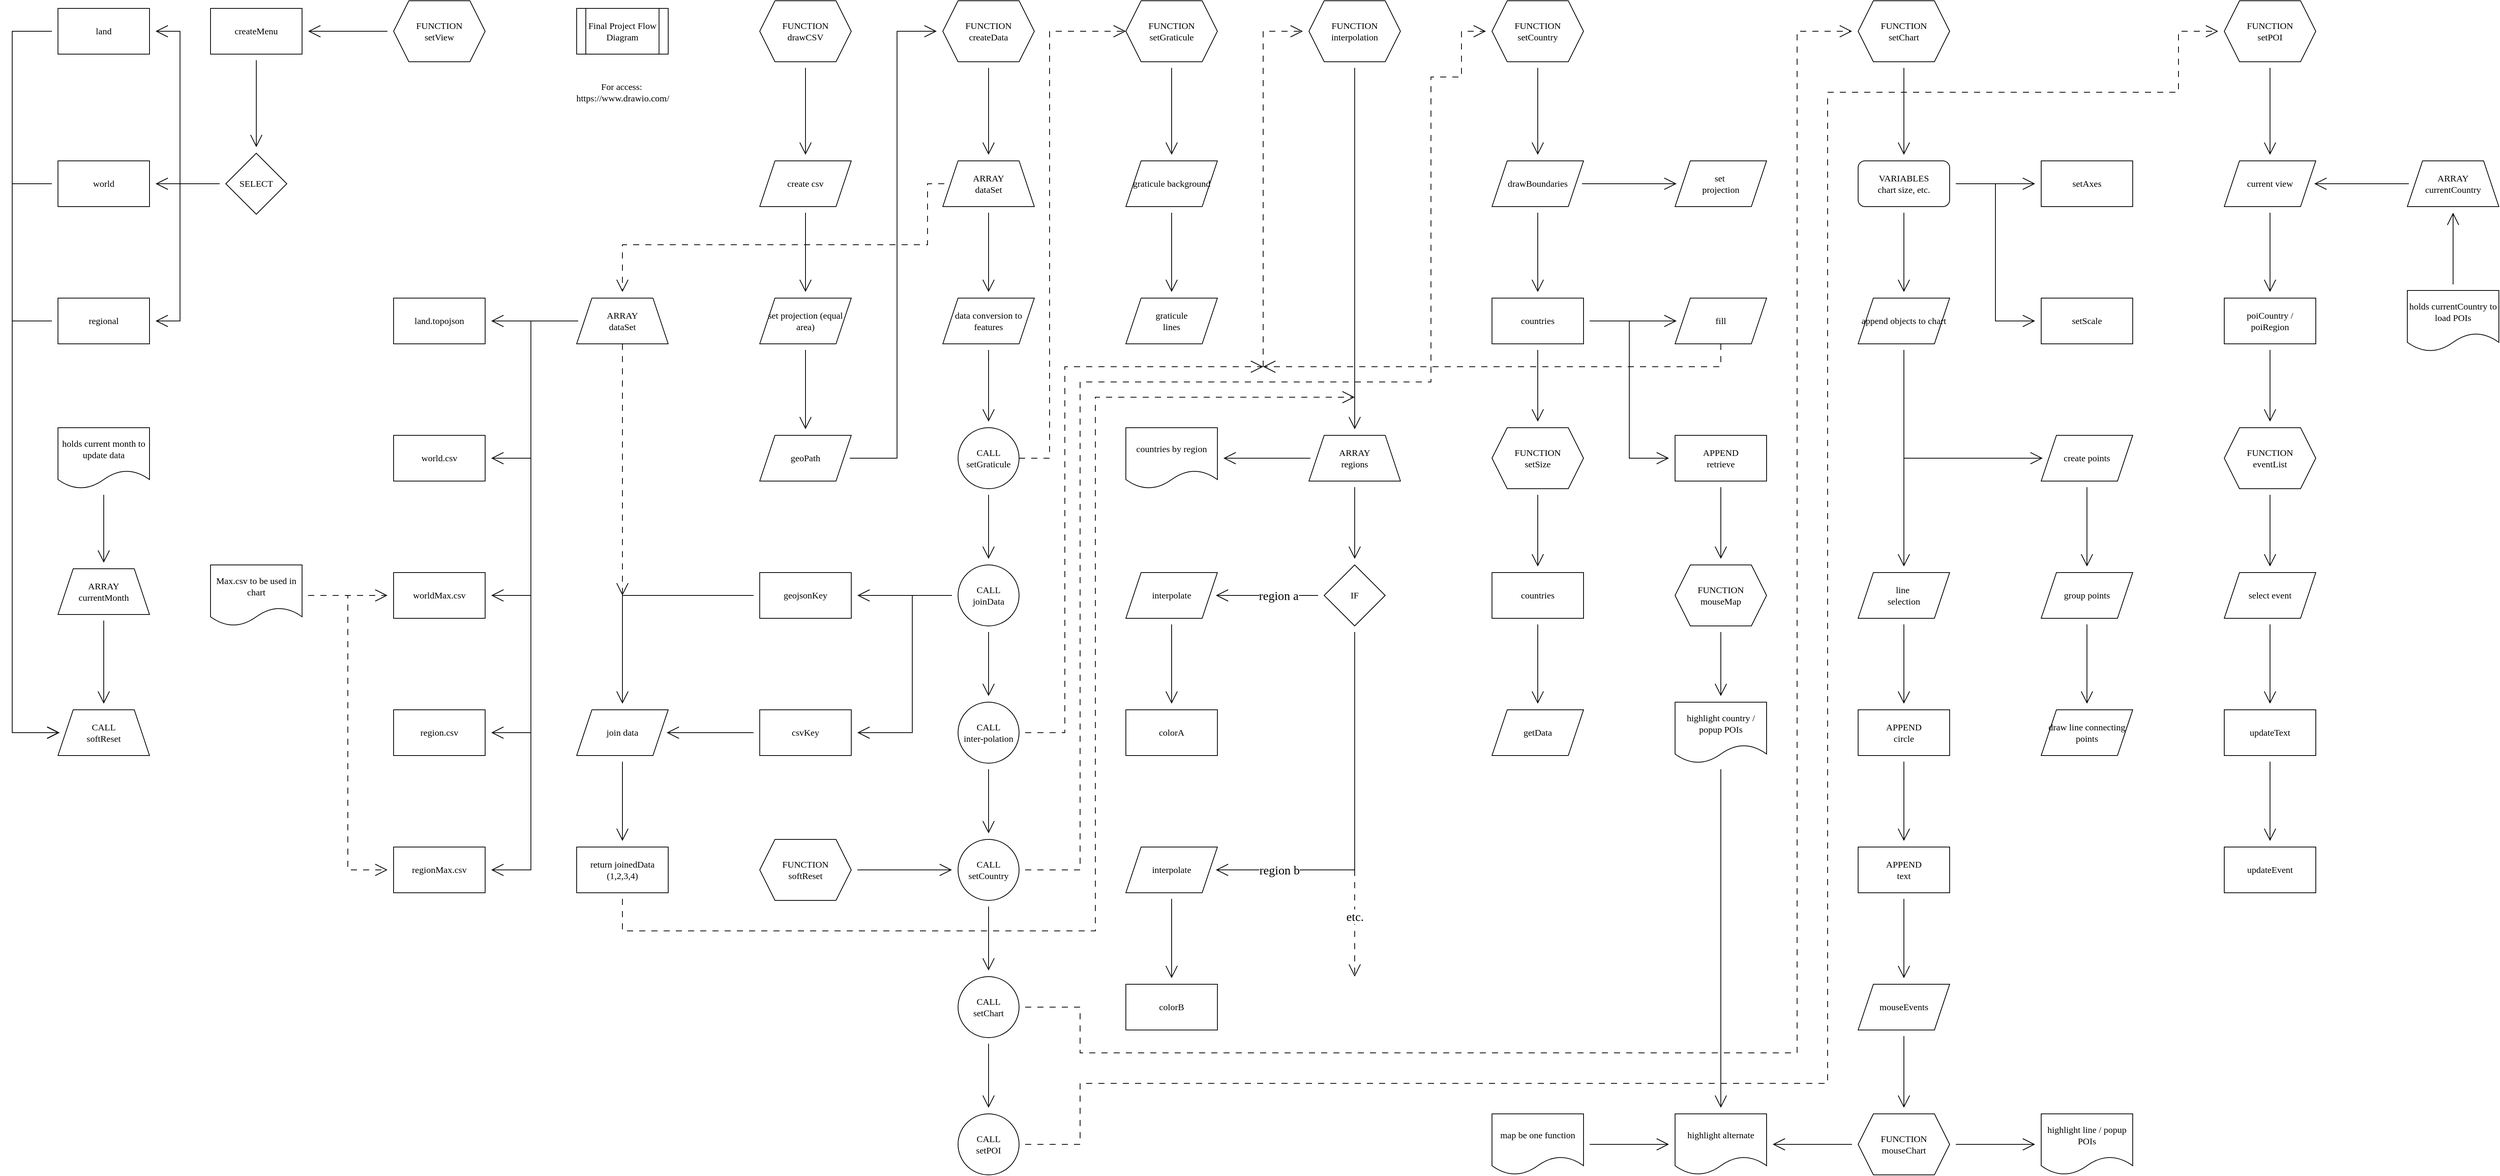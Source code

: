 <mxfile version="24.2.5" type="device">
  <diagram name="Page-1" id="d9lKd2YQBk-tlrV778MQ">
    <mxGraphModel dx="2604" dy="1937" grid="1" gridSize="10" guides="1" tooltips="1" connect="1" arrows="1" fold="1" page="0" pageScale="1" pageWidth="850" pageHeight="1100" background="none" math="0" shadow="0">
      <root>
        <mxCell id="0" />
        <mxCell id="1" parent="0" />
        <mxCell id="zyvCb6m9SqBTexZ4Kr70-3" value="&lt;p&gt;&lt;font&gt;Final Project Flow Diagram&lt;/font&gt;&lt;/p&gt;" style="shape=process;whiteSpace=wrap;html=1;backgroundOutline=1;fontFamily=Lucida Console;" parent="1" vertex="1">
          <mxGeometry x="-100" y="350" width="120" height="60" as="geometry" />
        </mxCell>
        <mxCell id="zyvCb6m9SqBTexZ4Kr70-101" value="" style="edgeStyle=none;curved=0;rounded=0;orthogonalLoop=1;jettySize=auto;html=1;strokeColor=default;align=center;verticalAlign=middle;fontFamily=Lucida Console;fontSize=12;fontColor=default;labelBackgroundColor=default;startSize=14;endArrow=open;endSize=14;sourcePerimeterSpacing=8;targetPerimeterSpacing=8;" parent="1" source="zyvCb6m9SqBTexZ4Kr70-32" target="zyvCb6m9SqBTexZ4Kr70-100" edge="1">
          <mxGeometry relative="1" as="geometry" />
        </mxCell>
        <mxCell id="zyvCb6m9SqBTexZ4Kr70-32" value="&lt;div&gt;&lt;font&gt;FUNCTION&lt;/font&gt;&lt;/div&gt;&lt;font&gt;setGraticule&lt;/font&gt;" style="shape=hexagon;perimeter=hexagonPerimeter2;whiteSpace=wrap;html=1;fixedSize=1;fontFamily=Lucida Console;" parent="1" vertex="1">
          <mxGeometry x="620" y="340" width="120" height="80" as="geometry" />
        </mxCell>
        <mxCell id="zyvCb6m9SqBTexZ4Kr70-55" value="" style="edgeStyle=none;curved=1;rounded=0;orthogonalLoop=1;jettySize=auto;html=1;fontFamily=Lucida Console;fontSize=12;fontColor=default;startSize=14;endArrow=open;endSize=14;sourcePerimeterSpacing=8;targetPerimeterSpacing=8;" parent="1" source="zyvCb6m9SqBTexZ4Kr70-34" target="zyvCb6m9SqBTexZ4Kr70-54" edge="1">
          <mxGeometry relative="1" as="geometry">
            <Array as="points" />
          </mxGeometry>
        </mxCell>
        <mxCell id="zyvCb6m9SqBTexZ4Kr70-34" value="FUNCTION&lt;div&gt;createData&lt;/div&gt;" style="shape=hexagon;perimeter=hexagonPerimeter2;whiteSpace=wrap;html=1;fixedSize=1;fontFamily=Lucida Console;" parent="1" vertex="1">
          <mxGeometry x="380" y="340" width="120" height="80" as="geometry" />
        </mxCell>
        <mxCell id="zyvCb6m9SqBTexZ4Kr70-47" value="" style="edgeStyle=none;curved=1;rounded=0;orthogonalLoop=1;jettySize=auto;html=1;fontFamily=Lucida Console;fontSize=12;fontColor=default;startSize=14;endArrow=open;endSize=14;sourcePerimeterSpacing=8;targetPerimeterSpacing=8;" parent="1" source="zyvCb6m9SqBTexZ4Kr70-38" target="zyvCb6m9SqBTexZ4Kr70-46" edge="1">
          <mxGeometry relative="1" as="geometry" />
        </mxCell>
        <mxCell id="zyvCb6m9SqBTexZ4Kr70-38" value="&lt;div&gt;FUNCTION&lt;/div&gt;drawCSV" style="shape=hexagon;perimeter=hexagonPerimeter2;whiteSpace=wrap;html=1;fixedSize=1;fontFamily=Lucida Console;" parent="1" vertex="1">
          <mxGeometry x="140" y="340" width="120" height="80" as="geometry" />
        </mxCell>
        <mxCell id="zyvCb6m9SqBTexZ4Kr70-129" value="" style="edgeStyle=none;curved=0;rounded=0;orthogonalLoop=1;jettySize=auto;html=1;strokeColor=default;align=center;verticalAlign=middle;fontFamily=Lucida Console;fontSize=12;fontColor=default;labelBackgroundColor=default;startSize=14;endArrow=open;endSize=14;sourcePerimeterSpacing=8;targetPerimeterSpacing=8;" parent="1" source="zyvCb6m9SqBTexZ4Kr70-40" target="zyvCb6m9SqBTexZ4Kr70-128" edge="1">
          <mxGeometry relative="1" as="geometry" />
        </mxCell>
        <mxCell id="zyvCb6m9SqBTexZ4Kr70-40" value="FUNCTION&lt;div&gt;interpolation&lt;/div&gt;" style="shape=hexagon;perimeter=hexagonPerimeter2;whiteSpace=wrap;html=1;fixedSize=1;fontFamily=Lucida Console;" parent="1" vertex="1">
          <mxGeometry x="860" y="340" width="120" height="80" as="geometry" />
        </mxCell>
        <mxCell id="zyvCb6m9SqBTexZ4Kr70-49" value="" style="edgeStyle=none;curved=1;rounded=0;orthogonalLoop=1;jettySize=auto;html=1;fontFamily=Lucida Console;fontSize=12;fontColor=default;startSize=14;endArrow=open;endSize=14;sourcePerimeterSpacing=8;targetPerimeterSpacing=8;" parent="1" source="zyvCb6m9SqBTexZ4Kr70-46" target="zyvCb6m9SqBTexZ4Kr70-48" edge="1">
          <mxGeometry relative="1" as="geometry" />
        </mxCell>
        <mxCell id="zyvCb6m9SqBTexZ4Kr70-46" value="create csv" style="shape=parallelogram;perimeter=parallelogramPerimeter;whiteSpace=wrap;html=1;fixedSize=1;fontFamily=Lucida Console;" parent="1" vertex="1">
          <mxGeometry x="140" y="550" width="120" height="60" as="geometry" />
        </mxCell>
        <mxCell id="zyvCb6m9SqBTexZ4Kr70-51" value="" style="edgeStyle=none;curved=1;rounded=0;orthogonalLoop=1;jettySize=auto;html=1;fontFamily=Lucida Console;fontSize=12;fontColor=default;startSize=14;endArrow=open;endSize=14;sourcePerimeterSpacing=8;targetPerimeterSpacing=8;" parent="1" source="zyvCb6m9SqBTexZ4Kr70-48" target="zyvCb6m9SqBTexZ4Kr70-50" edge="1">
          <mxGeometry relative="1" as="geometry" />
        </mxCell>
        <mxCell id="zyvCb6m9SqBTexZ4Kr70-48" value="set&amp;nbsp;&lt;span style=&quot;background-color: initial;&quot;&gt;projection (equal area)&lt;/span&gt;" style="shape=parallelogram;perimeter=parallelogramPerimeter;whiteSpace=wrap;html=1;fixedSize=1;fontFamily=Lucida Console;" parent="1" vertex="1">
          <mxGeometry x="140" y="730" width="120" height="60" as="geometry" />
        </mxCell>
        <mxCell id="zyvCb6m9SqBTexZ4Kr70-94" value="" style="edgeStyle=none;curved=0;rounded=0;orthogonalLoop=1;jettySize=auto;html=1;strokeColor=default;align=center;verticalAlign=middle;fontFamily=Lucida Console;fontSize=12;fontColor=default;labelBackgroundColor=default;startSize=14;endArrow=open;endSize=14;sourcePerimeterSpacing=8;targetPerimeterSpacing=8;" parent="1" source="zyvCb6m9SqBTexZ4Kr70-50" target="zyvCb6m9SqBTexZ4Kr70-34" edge="1">
          <mxGeometry relative="1" as="geometry">
            <Array as="points">
              <mxPoint x="320" y="940" />
              <mxPoint x="320" y="380" />
            </Array>
          </mxGeometry>
        </mxCell>
        <mxCell id="zyvCb6m9SqBTexZ4Kr70-50" value="geoPath" style="shape=parallelogram;perimeter=parallelogramPerimeter;whiteSpace=wrap;html=1;fixedSize=1;fontFamily=Lucida Console;" parent="1" vertex="1">
          <mxGeometry x="140" y="910" width="120" height="60" as="geometry" />
        </mxCell>
        <mxCell id="zyvCb6m9SqBTexZ4Kr70-62" value="" style="edgeStyle=none;curved=0;rounded=0;orthogonalLoop=1;jettySize=auto;html=1;fontFamily=Lucida Console;fontSize=12;fontColor=default;startSize=14;endArrow=open;endSize=14;sourcePerimeterSpacing=8;targetPerimeterSpacing=8;dashed=1;dashPattern=8 8;" parent="1" source="zyvCb6m9SqBTexZ4Kr70-54" target="zyvCb6m9SqBTexZ4Kr70-61" edge="1">
          <mxGeometry relative="1" as="geometry">
            <Array as="points">
              <mxPoint x="360" y="580" />
              <mxPoint x="360" y="660" />
              <mxPoint x="-40" y="660" />
            </Array>
          </mxGeometry>
        </mxCell>
        <mxCell id="zyvCb6m9SqBTexZ4Kr70-78" value="" style="edgeStyle=none;curved=0;rounded=0;orthogonalLoop=1;jettySize=auto;html=1;strokeColor=default;align=center;verticalAlign=middle;fontFamily=Lucida Console;fontSize=12;fontColor=default;labelBackgroundColor=default;startSize=14;endArrow=open;endSize=14;sourcePerimeterSpacing=8;targetPerimeterSpacing=8;" parent="1" source="zyvCb6m9SqBTexZ4Kr70-54" target="zyvCb6m9SqBTexZ4Kr70-77" edge="1">
          <mxGeometry relative="1" as="geometry" />
        </mxCell>
        <mxCell id="zyvCb6m9SqBTexZ4Kr70-54" value="ARRAY&lt;div&gt;dataSet&lt;/div&gt;" style="shape=trapezoid;perimeter=trapezoidPerimeter;whiteSpace=wrap;html=1;fixedSize=1;fontFamily=Lucida Console;" parent="1" vertex="1">
          <mxGeometry x="380" y="550" width="120" height="60" as="geometry" />
        </mxCell>
        <mxCell id="zyvCb6m9SqBTexZ4Kr70-66" value="" style="edgeStyle=none;curved=0;rounded=0;orthogonalLoop=1;jettySize=auto;html=1;strokeColor=default;align=center;verticalAlign=middle;fontFamily=Lucida Console;fontSize=12;fontColor=default;labelBackgroundColor=default;startSize=14;endArrow=open;endSize=14;sourcePerimeterSpacing=8;targetPerimeterSpacing=8;" parent="1" source="zyvCb6m9SqBTexZ4Kr70-61" target="zyvCb6m9SqBTexZ4Kr70-65" edge="1">
          <mxGeometry relative="1" as="geometry">
            <Array as="points">
              <mxPoint x="-160" y="760" />
              <mxPoint x="-160" y="940" />
            </Array>
          </mxGeometry>
        </mxCell>
        <mxCell id="zyvCb6m9SqBTexZ4Kr70-68" value="" style="edgeStyle=none;curved=0;rounded=0;orthogonalLoop=1;jettySize=auto;html=1;strokeColor=default;align=center;verticalAlign=middle;fontFamily=Lucida Console;fontSize=12;fontColor=default;labelBackgroundColor=default;startSize=14;endArrow=open;endSize=14;sourcePerimeterSpacing=8;targetPerimeterSpacing=8;" parent="1" source="zyvCb6m9SqBTexZ4Kr70-61" target="zyvCb6m9SqBTexZ4Kr70-67" edge="1">
          <mxGeometry relative="1" as="geometry" />
        </mxCell>
        <mxCell id="zyvCb6m9SqBTexZ4Kr70-70" value="" style="edgeStyle=none;curved=0;rounded=0;orthogonalLoop=1;jettySize=auto;html=1;strokeColor=default;align=center;verticalAlign=middle;fontFamily=Lucida Console;fontSize=12;fontColor=default;labelBackgroundColor=default;startSize=14;endArrow=open;endSize=14;sourcePerimeterSpacing=8;targetPerimeterSpacing=8;" parent="1" source="zyvCb6m9SqBTexZ4Kr70-61" target="zyvCb6m9SqBTexZ4Kr70-69" edge="1">
          <mxGeometry relative="1" as="geometry">
            <Array as="points">
              <mxPoint x="-160" y="760" />
              <mxPoint x="-160" y="1120" />
            </Array>
          </mxGeometry>
        </mxCell>
        <mxCell id="zyvCb6m9SqBTexZ4Kr70-72" value="" style="edgeStyle=none;curved=0;rounded=0;orthogonalLoop=1;jettySize=auto;html=1;strokeColor=default;align=center;verticalAlign=middle;fontFamily=Lucida Console;fontSize=12;fontColor=default;labelBackgroundColor=default;startSize=14;endArrow=open;endSize=14;sourcePerimeterSpacing=8;targetPerimeterSpacing=8;" parent="1" source="zyvCb6m9SqBTexZ4Kr70-61" target="zyvCb6m9SqBTexZ4Kr70-71" edge="1">
          <mxGeometry relative="1" as="geometry">
            <Array as="points">
              <mxPoint x="-160" y="760" />
              <mxPoint x="-160" y="1300" />
            </Array>
          </mxGeometry>
        </mxCell>
        <mxCell id="zyvCb6m9SqBTexZ4Kr70-74" value="" style="edgeStyle=none;curved=0;rounded=0;orthogonalLoop=1;jettySize=auto;html=1;strokeColor=default;align=center;verticalAlign=middle;fontFamily=Lucida Console;fontSize=12;fontColor=default;labelBackgroundColor=default;startSize=14;endArrow=open;endSize=14;sourcePerimeterSpacing=8;targetPerimeterSpacing=8;" parent="1" source="zyvCb6m9SqBTexZ4Kr70-61" target="zyvCb6m9SqBTexZ4Kr70-73" edge="1">
          <mxGeometry relative="1" as="geometry">
            <Array as="points">
              <mxPoint x="-160" y="760" />
              <mxPoint x="-160" y="1480" />
            </Array>
          </mxGeometry>
        </mxCell>
        <mxCell id="zyvCb6m9SqBTexZ4Kr70-61" value="ARRAY&lt;div&gt;dataSet&lt;/div&gt;" style="shape=trapezoid;perimeter=trapezoidPerimeter;whiteSpace=wrap;html=1;fixedSize=1;fontFamily=Lucida Console;" parent="1" vertex="1">
          <mxGeometry x="-100" y="730" width="120" height="60" as="geometry" />
        </mxCell>
        <mxCell id="zyvCb6m9SqBTexZ4Kr70-65" value="world.csv" style="whiteSpace=wrap;html=1;fontFamily=Lucida Console;" parent="1" vertex="1">
          <mxGeometry x="-340" y="910" width="120" height="60" as="geometry" />
        </mxCell>
        <mxCell id="zyvCb6m9SqBTexZ4Kr70-67" value="land.topojson" style="whiteSpace=wrap;html=1;fontFamily=Lucida Console;" parent="1" vertex="1">
          <mxGeometry x="-340" y="730" width="120" height="60" as="geometry" />
        </mxCell>
        <mxCell id="zyvCb6m9SqBTexZ4Kr70-69" value="worldMax.csv" style="whiteSpace=wrap;html=1;fontFamily=Lucida Console;" parent="1" vertex="1">
          <mxGeometry x="-340" y="1090" width="120" height="60" as="geometry" />
        </mxCell>
        <mxCell id="zyvCb6m9SqBTexZ4Kr70-71" value="region.csv" style="whiteSpace=wrap;html=1;fontFamily=Lucida Console;" parent="1" vertex="1">
          <mxGeometry x="-340" y="1270" width="120" height="60" as="geometry" />
        </mxCell>
        <mxCell id="zyvCb6m9SqBTexZ4Kr70-73" value="regionMax.csv" style="whiteSpace=wrap;html=1;fontFamily=Lucida Console;" parent="1" vertex="1">
          <mxGeometry x="-340" y="1450" width="120" height="60" as="geometry" />
        </mxCell>
        <mxCell id="zyvCb6m9SqBTexZ4Kr70-76" value="Max.csv to be used in chart" style="shape=document;whiteSpace=wrap;html=1;boundedLbl=1;strokeColor=default;align=center;verticalAlign=middle;fontFamily=Lucida Console;fontSize=12;fontColor=default;labelBackgroundColor=default;fillColor=default;" parent="1" vertex="1">
          <mxGeometry x="-580" y="1080" width="120" height="80" as="geometry" />
        </mxCell>
        <mxCell id="zyvCb6m9SqBTexZ4Kr70-84" value="" style="edgeStyle=none;curved=0;rounded=0;orthogonalLoop=1;jettySize=auto;html=1;strokeColor=default;align=center;verticalAlign=middle;fontFamily=Lucida Console;fontSize=12;fontColor=default;labelBackgroundColor=default;startSize=14;endArrow=open;endSize=14;sourcePerimeterSpacing=8;targetPerimeterSpacing=8;" parent="1" source="zyvCb6m9SqBTexZ4Kr70-77" target="zyvCb6m9SqBTexZ4Kr70-83" edge="1">
          <mxGeometry relative="1" as="geometry" />
        </mxCell>
        <mxCell id="zyvCb6m9SqBTexZ4Kr70-77" value="data conversion to features" style="shape=parallelogram;perimeter=parallelogramPerimeter;whiteSpace=wrap;html=1;fixedSize=1;fontFamily=Lucida Console;" parent="1" vertex="1">
          <mxGeometry x="380" y="730" width="120" height="60" as="geometry" />
        </mxCell>
        <mxCell id="zyvCb6m9SqBTexZ4Kr70-87" value="" style="edgeStyle=none;curved=0;rounded=0;orthogonalLoop=1;jettySize=auto;html=1;strokeColor=default;align=center;verticalAlign=middle;fontFamily=Lucida Console;fontSize=12;fontColor=default;labelBackgroundColor=default;startSize=14;endArrow=open;endSize=14;sourcePerimeterSpacing=8;targetPerimeterSpacing=8;" parent="1" source="zyvCb6m9SqBTexZ4Kr70-83" target="zyvCb6m9SqBTexZ4Kr70-86" edge="1">
          <mxGeometry relative="1" as="geometry" />
        </mxCell>
        <mxCell id="zyvCb6m9SqBTexZ4Kr70-105" style="edgeStyle=none;curved=0;rounded=0;orthogonalLoop=1;jettySize=auto;html=1;exitX=1;exitY=0.5;exitDx=0;exitDy=0;entryX=0;entryY=0.5;entryDx=0;entryDy=0;strokeColor=default;align=center;verticalAlign=middle;fontFamily=Lucida Console;fontSize=12;fontColor=default;labelBackgroundColor=default;startSize=14;endArrow=open;endSize=14;sourcePerimeterSpacing=8;targetPerimeterSpacing=8;dashed=1;dashPattern=8 8;" parent="1" source="zyvCb6m9SqBTexZ4Kr70-83" target="zyvCb6m9SqBTexZ4Kr70-32" edge="1">
          <mxGeometry relative="1" as="geometry">
            <Array as="points">
              <mxPoint x="520" y="940" />
              <mxPoint x="520" y="380" />
            </Array>
          </mxGeometry>
        </mxCell>
        <mxCell id="zyvCb6m9SqBTexZ4Kr70-83" value="&lt;div&gt;CALL&lt;/div&gt;&lt;div&gt;setGraticule&lt;/div&gt;" style="ellipse;whiteSpace=wrap;html=1;fontFamily=Lucida Console;" parent="1" vertex="1">
          <mxGeometry x="400" y="900" width="80" height="80" as="geometry" />
        </mxCell>
        <mxCell id="zyvCb6m9SqBTexZ4Kr70-89" value="" style="edgeStyle=none;curved=0;rounded=0;orthogonalLoop=1;jettySize=auto;html=1;strokeColor=default;align=center;verticalAlign=middle;fontFamily=Lucida Console;fontSize=12;fontColor=default;labelBackgroundColor=default;startSize=14;endArrow=open;endSize=14;sourcePerimeterSpacing=8;targetPerimeterSpacing=8;" parent="1" source="zyvCb6m9SqBTexZ4Kr70-86" target="zyvCb6m9SqBTexZ4Kr70-88" edge="1">
          <mxGeometry relative="1" as="geometry" />
        </mxCell>
        <mxCell id="zyvCb6m9SqBTexZ4Kr70-107" value="" style="edgeStyle=none;curved=0;rounded=0;orthogonalLoop=1;jettySize=auto;html=1;strokeColor=default;align=center;verticalAlign=middle;fontFamily=Lucida Console;fontSize=12;fontColor=default;labelBackgroundColor=default;startSize=14;endArrow=open;endSize=14;sourcePerimeterSpacing=8;targetPerimeterSpacing=8;" parent="1" source="zyvCb6m9SqBTexZ4Kr70-86" target="zyvCb6m9SqBTexZ4Kr70-106" edge="1">
          <mxGeometry relative="1" as="geometry">
            <Array as="points">
              <mxPoint x="340" y="1120" />
              <mxPoint x="340" y="1300" />
            </Array>
          </mxGeometry>
        </mxCell>
        <mxCell id="zyvCb6m9SqBTexZ4Kr70-109" value="" style="edgeStyle=none;curved=0;rounded=0;orthogonalLoop=1;jettySize=auto;html=1;strokeColor=default;align=center;verticalAlign=middle;fontFamily=Lucida Console;fontSize=12;fontColor=default;labelBackgroundColor=default;startSize=14;endArrow=open;endSize=14;sourcePerimeterSpacing=8;targetPerimeterSpacing=8;" parent="1" source="zyvCb6m9SqBTexZ4Kr70-86" target="zyvCb6m9SqBTexZ4Kr70-108" edge="1">
          <mxGeometry relative="1" as="geometry" />
        </mxCell>
        <mxCell id="zyvCb6m9SqBTexZ4Kr70-86" value="CALL&lt;div&gt;joinData&lt;/div&gt;" style="ellipse;whiteSpace=wrap;html=1;fontFamily=Lucida Console;" parent="1" vertex="1">
          <mxGeometry x="400" y="1080" width="80" height="80" as="geometry" />
        </mxCell>
        <mxCell id="zyvCb6m9SqBTexZ4Kr70-91" value="" style="edgeStyle=none;curved=0;rounded=0;orthogonalLoop=1;jettySize=auto;html=1;strokeColor=default;align=center;verticalAlign=middle;fontFamily=Lucida Console;fontSize=12;fontColor=default;labelBackgroundColor=default;startSize=14;endArrow=open;endSize=14;sourcePerimeterSpacing=8;targetPerimeterSpacing=8;" parent="1" source="zyvCb6m9SqBTexZ4Kr70-88" target="zyvCb6m9SqBTexZ4Kr70-90" edge="1">
          <mxGeometry relative="1" as="geometry" />
        </mxCell>
        <mxCell id="zyvCb6m9SqBTexZ4Kr70-88" value="CALL&lt;div&gt;inter-polation&lt;/div&gt;" style="ellipse;whiteSpace=wrap;html=1;fontFamily=Lucida Console;" parent="1" vertex="1">
          <mxGeometry x="400" y="1260" width="80" height="80" as="geometry" />
        </mxCell>
        <mxCell id="zyvCb6m9SqBTexZ4Kr70-93" value="" style="edgeStyle=none;curved=0;rounded=0;orthogonalLoop=1;jettySize=auto;html=1;strokeColor=default;align=center;verticalAlign=middle;fontFamily=Lucida Console;fontSize=12;fontColor=default;labelBackgroundColor=default;startSize=14;endArrow=open;endSize=14;sourcePerimeterSpacing=8;targetPerimeterSpacing=8;" parent="1" source="zyvCb6m9SqBTexZ4Kr70-90" target="zyvCb6m9SqBTexZ4Kr70-92" edge="1">
          <mxGeometry relative="1" as="geometry" />
        </mxCell>
        <mxCell id="zyvCb6m9SqBTexZ4Kr70-90" value="CALL&lt;div&gt;setCountry&lt;/div&gt;" style="ellipse;whiteSpace=wrap;html=1;fontFamily=Lucida Console;" parent="1" vertex="1">
          <mxGeometry x="400" y="1440" width="80" height="80" as="geometry" />
        </mxCell>
        <mxCell id="zyvCb6m9SqBTexZ4Kr70-243" value="" style="edgeStyle=none;curved=0;rounded=0;orthogonalLoop=1;jettySize=auto;html=1;strokeColor=default;align=center;verticalAlign=middle;fontFamily=Lucida Console;fontSize=12;fontColor=default;labelBackgroundColor=default;startSize=14;endArrow=open;endSize=14;sourcePerimeterSpacing=8;targetPerimeterSpacing=8;" parent="1" source="zyvCb6m9SqBTexZ4Kr70-92" target="zyvCb6m9SqBTexZ4Kr70-242" edge="1">
          <mxGeometry relative="1" as="geometry" />
        </mxCell>
        <mxCell id="zyvCb6m9SqBTexZ4Kr70-92" value="&lt;div&gt;CALL&lt;/div&gt;&lt;div&gt;setChart&lt;/div&gt;" style="ellipse;whiteSpace=wrap;html=1;fontFamily=Lucida Console;" parent="1" vertex="1">
          <mxGeometry x="400" y="1620" width="80" height="80" as="geometry" />
        </mxCell>
        <mxCell id="zyvCb6m9SqBTexZ4Kr70-104" value="" style="edgeStyle=none;curved=0;rounded=0;orthogonalLoop=1;jettySize=auto;html=1;strokeColor=default;align=center;verticalAlign=middle;fontFamily=Lucida Console;fontSize=12;fontColor=default;labelBackgroundColor=default;startSize=14;endArrow=open;endSize=14;sourcePerimeterSpacing=8;targetPerimeterSpacing=8;" parent="1" source="zyvCb6m9SqBTexZ4Kr70-100" target="zyvCb6m9SqBTexZ4Kr70-103" edge="1">
          <mxGeometry relative="1" as="geometry" />
        </mxCell>
        <mxCell id="zyvCb6m9SqBTexZ4Kr70-100" value="graticule background" style="shape=parallelogram;perimeter=parallelogramPerimeter;whiteSpace=wrap;html=1;fixedSize=1;fontFamily=Lucida Console;" parent="1" vertex="1">
          <mxGeometry x="620" y="550" width="120" height="60" as="geometry" />
        </mxCell>
        <mxCell id="zyvCb6m9SqBTexZ4Kr70-103" value="graticule&lt;div&gt;lines&lt;/div&gt;" style="shape=parallelogram;perimeter=parallelogramPerimeter;whiteSpace=wrap;html=1;fixedSize=1;fontFamily=Lucida Console;" parent="1" vertex="1">
          <mxGeometry x="620" y="730" width="120" height="60" as="geometry" />
        </mxCell>
        <mxCell id="zyvCb6m9SqBTexZ4Kr70-111" value="" style="edgeStyle=none;curved=0;rounded=0;orthogonalLoop=1;jettySize=auto;html=1;strokeColor=default;align=center;verticalAlign=middle;fontFamily=Lucida Console;fontSize=12;fontColor=default;labelBackgroundColor=default;startSize=14;endArrow=open;endSize=14;sourcePerimeterSpacing=8;targetPerimeterSpacing=8;" parent="1" source="zyvCb6m9SqBTexZ4Kr70-106" target="zyvCb6m9SqBTexZ4Kr70-110" edge="1">
          <mxGeometry relative="1" as="geometry" />
        </mxCell>
        <mxCell id="zyvCb6m9SqBTexZ4Kr70-106" value="csvKey" style="whiteSpace=wrap;html=1;fontFamily=Lucida Console;" parent="1" vertex="1">
          <mxGeometry x="140" y="1270" width="120" height="60" as="geometry" />
        </mxCell>
        <mxCell id="zyvCb6m9SqBTexZ4Kr70-113" value="" style="edgeStyle=none;curved=0;rounded=0;orthogonalLoop=1;jettySize=auto;html=1;strokeColor=default;align=center;verticalAlign=middle;fontFamily=Lucida Console;fontSize=12;fontColor=default;labelBackgroundColor=default;startSize=14;endArrow=open;endSize=14;sourcePerimeterSpacing=8;targetPerimeterSpacing=8;" parent="1" source="zyvCb6m9SqBTexZ4Kr70-108" target="zyvCb6m9SqBTexZ4Kr70-110" edge="1">
          <mxGeometry relative="1" as="geometry">
            <mxPoint x="-40" y="1260" as="targetPoint" />
            <Array as="points">
              <mxPoint x="-40" y="1120" />
            </Array>
          </mxGeometry>
        </mxCell>
        <mxCell id="zyvCb6m9SqBTexZ4Kr70-108" value="geojsonKey" style="whiteSpace=wrap;html=1;fontFamily=Lucida Console;" parent="1" vertex="1">
          <mxGeometry x="140" y="1090" width="120" height="60" as="geometry" />
        </mxCell>
        <mxCell id="zyvCb6m9SqBTexZ4Kr70-115" value="" style="edgeStyle=none;curved=0;rounded=0;orthogonalLoop=1;jettySize=auto;html=1;strokeColor=default;align=center;verticalAlign=middle;fontFamily=Lucida Console;fontSize=12;fontColor=default;labelBackgroundColor=default;startSize=14;endArrow=open;endSize=14;sourcePerimeterSpacing=8;targetPerimeterSpacing=8;" parent="1" source="zyvCb6m9SqBTexZ4Kr70-110" target="zyvCb6m9SqBTexZ4Kr70-114" edge="1">
          <mxGeometry relative="1" as="geometry" />
        </mxCell>
        <mxCell id="zyvCb6m9SqBTexZ4Kr70-110" value="join data" style="shape=parallelogram;perimeter=parallelogramPerimeter;whiteSpace=wrap;html=1;fixedSize=1;fontFamily=Lucida Console;" parent="1" vertex="1">
          <mxGeometry x="-100" y="1270" width="120" height="60" as="geometry" />
        </mxCell>
        <mxCell id="zyvCb6m9SqBTexZ4Kr70-114" value="return joinedData (1,2,3,4)" style="whiteSpace=wrap;html=1;fontFamily=Lucida Console;" parent="1" vertex="1">
          <mxGeometry x="-100" y="1450" width="120" height="60" as="geometry" />
        </mxCell>
        <mxCell id="zyvCb6m9SqBTexZ4Kr70-116" value="" style="edgeStyle=none;orthogonalLoop=1;jettySize=auto;html=1;rounded=0;strokeColor=default;align=center;verticalAlign=middle;fontFamily=Lucida Console;fontSize=12;fontColor=default;labelBackgroundColor=default;startSize=14;endArrow=open;endSize=14;sourcePerimeterSpacing=8;targetPerimeterSpacing=8;curved=0;dashed=1;dashPattern=8 8;endFill=0;startArrow=none;startFill=0;exitX=0.5;exitY=1;exitDx=0;exitDy=0;" parent="1" source="zyvCb6m9SqBTexZ4Kr70-61" edge="1">
          <mxGeometry width="140" relative="1" as="geometry">
            <mxPoint x="-160" y="1300" as="sourcePoint" />
            <mxPoint x="-40" y="1120" as="targetPoint" />
            <Array as="points" />
          </mxGeometry>
        </mxCell>
        <mxCell id="zyvCb6m9SqBTexZ4Kr70-137" value="" style="edgeStyle=none;curved=0;rounded=0;orthogonalLoop=1;jettySize=auto;html=1;strokeColor=default;align=center;verticalAlign=middle;fontFamily=Lucida Console;fontSize=12;fontColor=default;labelBackgroundColor=default;startSize=14;endArrow=open;endSize=14;sourcePerimeterSpacing=8;targetPerimeterSpacing=8;" parent="1" source="zyvCb6m9SqBTexZ4Kr70-128" target="zyvCb6m9SqBTexZ4Kr70-136" edge="1">
          <mxGeometry relative="1" as="geometry" />
        </mxCell>
        <mxCell id="zyvCb6m9SqBTexZ4Kr70-139" value="" style="edgeStyle=none;curved=0;rounded=0;orthogonalLoop=1;jettySize=auto;html=1;strokeColor=default;align=center;verticalAlign=middle;fontFamily=Lucida Console;fontSize=12;fontColor=default;labelBackgroundColor=default;startSize=14;endArrow=open;endSize=14;sourcePerimeterSpacing=8;targetPerimeterSpacing=8;" parent="1" source="zyvCb6m9SqBTexZ4Kr70-128" target="zyvCb6m9SqBTexZ4Kr70-138" edge="1">
          <mxGeometry relative="1" as="geometry" />
        </mxCell>
        <mxCell id="zyvCb6m9SqBTexZ4Kr70-128" value="ARRAY&lt;div&gt;regions&lt;/div&gt;" style="shape=trapezoid;perimeter=trapezoidPerimeter;whiteSpace=wrap;html=1;fixedSize=1;fontFamily=Lucida Console;" parent="1" vertex="1">
          <mxGeometry x="860" y="910" width="120" height="60" as="geometry" />
        </mxCell>
        <mxCell id="zyvCb6m9SqBTexZ4Kr70-133" value="" style="edgeStyle=none;orthogonalLoop=1;jettySize=auto;html=1;rounded=0;strokeColor=default;align=center;verticalAlign=middle;fontFamily=Lucida Console;fontSize=12;fontColor=default;labelBackgroundColor=default;startSize=14;endArrow=open;endSize=14;sourcePerimeterSpacing=8;targetPerimeterSpacing=8;curved=0;dashed=1;dashPattern=8 8;" parent="1" source="zyvCb6m9SqBTexZ4Kr70-114" edge="1">
          <mxGeometry width="140" relative="1" as="geometry">
            <mxPoint x="20" y="1530" as="sourcePoint" />
            <mxPoint x="920" y="860" as="targetPoint" />
            <Array as="points">
              <mxPoint x="-40" y="1560" />
              <mxPoint x="580" y="1560" />
              <mxPoint x="580" y="860" />
            </Array>
          </mxGeometry>
        </mxCell>
        <mxCell id="zyvCb6m9SqBTexZ4Kr70-136" value="countries by region" style="shape=document;whiteSpace=wrap;html=1;boundedLbl=1;fontFamily=Lucida Console;" parent="1" vertex="1">
          <mxGeometry x="620" y="900" width="120" height="80" as="geometry" />
        </mxCell>
        <mxCell id="zyvCb6m9SqBTexZ4Kr70-141" value="" style="edgeStyle=none;curved=0;rounded=0;orthogonalLoop=1;jettySize=auto;html=1;strokeColor=default;align=center;verticalAlign=middle;fontFamily=Lucida Console;fontSize=12;fontColor=default;labelBackgroundColor=default;startSize=14;endArrow=open;endSize=14;sourcePerimeterSpacing=8;targetPerimeterSpacing=8;" parent="1" source="zyvCb6m9SqBTexZ4Kr70-138" target="zyvCb6m9SqBTexZ4Kr70-140" edge="1">
          <mxGeometry relative="1" as="geometry" />
        </mxCell>
        <mxCell id="zyvCb6m9SqBTexZ4Kr70-142" value="region a" style="edgeLabel;html=1;align=center;verticalAlign=middle;resizable=0;points=[];fontSize=16;strokeColor=default;fontFamily=Lucida Console;fontColor=default;labelBackgroundColor=default;fillColor=default;" parent="zyvCb6m9SqBTexZ4Kr70-141" vertex="1" connectable="0">
          <mxGeometry x="0.016" y="-3" relative="1" as="geometry">
            <mxPoint x="16" y="3" as="offset" />
          </mxGeometry>
        </mxCell>
        <mxCell id="zyvCb6m9SqBTexZ4Kr70-144" value="" style="edgeStyle=none;curved=0;rounded=0;orthogonalLoop=1;jettySize=auto;html=1;strokeColor=default;align=center;verticalAlign=middle;fontFamily=Lucida Console;fontSize=12;fontColor=default;labelBackgroundColor=default;startSize=14;endArrow=open;endSize=14;sourcePerimeterSpacing=8;targetPerimeterSpacing=8;" parent="1" source="zyvCb6m9SqBTexZ4Kr70-138" target="zyvCb6m9SqBTexZ4Kr70-143" edge="1">
          <mxGeometry relative="1" as="geometry">
            <Array as="points">
              <mxPoint x="920" y="1480" />
            </Array>
          </mxGeometry>
        </mxCell>
        <mxCell id="zyvCb6m9SqBTexZ4Kr70-145" value="region b" style="edgeLabel;html=1;align=center;verticalAlign=middle;resizable=0;points=[];fontSize=16;strokeColor=default;fontFamily=Lucida Console;fontColor=default;labelBackgroundColor=default;fillColor=default;" parent="zyvCb6m9SqBTexZ4Kr70-144" vertex="1" connectable="0">
          <mxGeometry x="0.334" y="1" relative="1" as="geometry">
            <mxPoint x="-82" y="-1" as="offset" />
          </mxGeometry>
        </mxCell>
        <mxCell id="zyvCb6m9SqBTexZ4Kr70-138" value="IF" style="rhombus;whiteSpace=wrap;html=1;fontFamily=Lucida Console;" parent="1" vertex="1">
          <mxGeometry x="880" y="1080" width="80" height="80" as="geometry" />
        </mxCell>
        <mxCell id="zyvCb6m9SqBTexZ4Kr70-149" value="" style="edgeStyle=none;curved=0;rounded=0;orthogonalLoop=1;jettySize=auto;html=1;strokeColor=default;align=center;verticalAlign=middle;fontFamily=Lucida Console;fontSize=12;fontColor=default;labelBackgroundColor=default;startSize=14;endArrow=open;endSize=14;sourcePerimeterSpacing=8;targetPerimeterSpacing=8;" parent="1" source="zyvCb6m9SqBTexZ4Kr70-140" target="zyvCb6m9SqBTexZ4Kr70-148" edge="1">
          <mxGeometry relative="1" as="geometry" />
        </mxCell>
        <mxCell id="zyvCb6m9SqBTexZ4Kr70-140" value="interpolate" style="shape=parallelogram;perimeter=parallelogramPerimeter;whiteSpace=wrap;html=1;fixedSize=1;fontFamily=Lucida Console;" parent="1" vertex="1">
          <mxGeometry x="620" y="1090" width="120" height="60" as="geometry" />
        </mxCell>
        <mxCell id="zyvCb6m9SqBTexZ4Kr70-147" value="" style="edgeStyle=none;curved=0;rounded=0;orthogonalLoop=1;jettySize=auto;html=1;strokeColor=default;align=center;verticalAlign=middle;fontFamily=Lucida Console;fontSize=12;fontColor=default;labelBackgroundColor=default;startSize=14;endArrow=open;endSize=14;sourcePerimeterSpacing=8;targetPerimeterSpacing=8;" parent="1" source="zyvCb6m9SqBTexZ4Kr70-143" target="zyvCb6m9SqBTexZ4Kr70-146" edge="1">
          <mxGeometry relative="1" as="geometry" />
        </mxCell>
        <mxCell id="zyvCb6m9SqBTexZ4Kr70-143" value="interpolate" style="shape=parallelogram;perimeter=parallelogramPerimeter;whiteSpace=wrap;html=1;fixedSize=1;fontFamily=Lucida Console;" parent="1" vertex="1">
          <mxGeometry x="620" y="1450" width="120" height="60" as="geometry" />
        </mxCell>
        <mxCell id="zyvCb6m9SqBTexZ4Kr70-146" value="colorB" style="whiteSpace=wrap;html=1;fontFamily=Lucida Console;" parent="1" vertex="1">
          <mxGeometry x="620" y="1630" width="120" height="60" as="geometry" />
        </mxCell>
        <mxCell id="zyvCb6m9SqBTexZ4Kr70-148" value="colorA" style="whiteSpace=wrap;html=1;fontFamily=Lucida Console;" parent="1" vertex="1">
          <mxGeometry x="620" y="1270" width="120" height="60" as="geometry" />
        </mxCell>
        <mxCell id="zyvCb6m9SqBTexZ4Kr70-151" value="" style="edgeStyle=none;orthogonalLoop=1;jettySize=auto;html=1;rounded=0;strokeColor=default;align=center;verticalAlign=middle;fontFamily=Lucida Console;fontSize=12;fontColor=default;labelBackgroundColor=default;startSize=14;endArrow=open;endSize=14;sourcePerimeterSpacing=8;targetPerimeterSpacing=8;curved=0;dashed=1;dashPattern=8 8;" parent="1" edge="1">
          <mxGeometry width="140" relative="1" as="geometry">
            <mxPoint x="920" y="1480" as="sourcePoint" />
            <mxPoint x="920" y="1620" as="targetPoint" />
            <Array as="points" />
          </mxGeometry>
        </mxCell>
        <mxCell id="zyvCb6m9SqBTexZ4Kr70-152" value="etc." style="edgeLabel;html=1;align=center;verticalAlign=middle;resizable=0;points=[];fontSize=16;strokeColor=default;fontFamily=Lucida Console;fontColor=default;labelBackgroundColor=default;fillColor=default;" parent="zyvCb6m9SqBTexZ4Kr70-151" vertex="1" connectable="0">
          <mxGeometry x="0.018" y="1" relative="1" as="geometry">
            <mxPoint x="-1" y="-11" as="offset" />
          </mxGeometry>
        </mxCell>
        <mxCell id="zyvCb6m9SqBTexZ4Kr70-164" value="" style="edgeStyle=none;curved=0;rounded=0;orthogonalLoop=1;jettySize=auto;html=1;strokeColor=default;align=center;verticalAlign=middle;fontFamily=Lucida Console;fontSize=12;fontColor=default;labelBackgroundColor=default;startSize=14;endArrow=open;endSize=14;sourcePerimeterSpacing=8;targetPerimeterSpacing=8;" parent="1" source="zyvCb6m9SqBTexZ4Kr70-153" target="zyvCb6m9SqBTexZ4Kr70-163" edge="1">
          <mxGeometry relative="1" as="geometry" />
        </mxCell>
        <mxCell id="zyvCb6m9SqBTexZ4Kr70-153" value="FUNCTION&lt;div&gt;setCountry&lt;/div&gt;" style="shape=hexagon;perimeter=hexagonPerimeter2;whiteSpace=wrap;html=1;fixedSize=1;fontFamily=Lucida Console;" parent="1" vertex="1">
          <mxGeometry x="1100" y="340" width="120" height="80" as="geometry" />
        </mxCell>
        <mxCell id="zyvCb6m9SqBTexZ4Kr70-159" value="&lt;div&gt;&lt;div&gt;set&amp;nbsp;&lt;/div&gt;&lt;div&gt;projection&lt;/div&gt;&lt;/div&gt;" style="shape=parallelogram;perimeter=parallelogramPerimeter;whiteSpace=wrap;html=1;fixedSize=1;fontFamily=Lucida Console;" parent="1" vertex="1">
          <mxGeometry x="1340" y="550" width="120" height="60" as="geometry" />
        </mxCell>
        <mxCell id="zyvCb6m9SqBTexZ4Kr70-165" value="" style="edgeStyle=none;curved=0;rounded=0;orthogonalLoop=1;jettySize=auto;html=1;strokeColor=default;align=center;verticalAlign=middle;fontFamily=Lucida Console;fontSize=12;fontColor=default;labelBackgroundColor=default;startSize=14;endArrow=open;endSize=14;sourcePerimeterSpacing=8;targetPerimeterSpacing=8;" parent="1" source="zyvCb6m9SqBTexZ4Kr70-163" target="zyvCb6m9SqBTexZ4Kr70-159" edge="1">
          <mxGeometry relative="1" as="geometry" />
        </mxCell>
        <mxCell id="zyvCb6m9SqBTexZ4Kr70-171" value="" style="edgeStyle=none;curved=0;rounded=0;orthogonalLoop=1;jettySize=auto;html=1;strokeColor=default;align=center;verticalAlign=middle;fontFamily=Lucida Console;fontSize=12;fontColor=default;labelBackgroundColor=default;startSize=14;endArrow=open;endSize=14;sourcePerimeterSpacing=8;targetPerimeterSpacing=8;" parent="1" source="zyvCb6m9SqBTexZ4Kr70-163" target="zyvCb6m9SqBTexZ4Kr70-170" edge="1">
          <mxGeometry relative="1" as="geometry" />
        </mxCell>
        <mxCell id="zyvCb6m9SqBTexZ4Kr70-163" value="drawBoundaries" style="shape=parallelogram;perimeter=parallelogramPerimeter;whiteSpace=wrap;html=1;fixedSize=1;fontFamily=Lucida Console;" parent="1" vertex="1">
          <mxGeometry x="1100" y="550" width="120" height="60" as="geometry" />
        </mxCell>
        <mxCell id="zyvCb6m9SqBTexZ4Kr70-173" value="" style="edgeStyle=none;curved=0;rounded=0;orthogonalLoop=1;jettySize=auto;html=1;strokeColor=default;align=center;verticalAlign=middle;fontFamily=Lucida Console;fontSize=12;fontColor=default;labelBackgroundColor=default;startSize=14;endArrow=open;endSize=14;sourcePerimeterSpacing=8;targetPerimeterSpacing=8;" parent="1" source="zyvCb6m9SqBTexZ4Kr70-170" target="zyvCb6m9SqBTexZ4Kr70-172" edge="1">
          <mxGeometry relative="1" as="geometry" />
        </mxCell>
        <mxCell id="zyvCb6m9SqBTexZ4Kr70-176" value="" style="edgeStyle=none;curved=0;rounded=0;orthogonalLoop=1;jettySize=auto;html=1;strokeColor=default;align=center;verticalAlign=middle;fontFamily=Lucida Console;fontSize=12;fontColor=default;labelBackgroundColor=default;startSize=14;endArrow=open;endSize=14;sourcePerimeterSpacing=8;targetPerimeterSpacing=8;" parent="1" source="zyvCb6m9SqBTexZ4Kr70-170" target="zyvCb6m9SqBTexZ4Kr70-225" edge="1">
          <mxGeometry relative="1" as="geometry">
            <mxPoint x="1342" y="940" as="targetPoint" />
            <Array as="points">
              <mxPoint x="1280" y="760" />
              <mxPoint x="1280" y="940" />
            </Array>
          </mxGeometry>
        </mxCell>
        <mxCell id="zyvCb6m9SqBTexZ4Kr70-182" value="" style="edgeStyle=none;curved=0;rounded=0;orthogonalLoop=1;jettySize=auto;html=1;strokeColor=default;align=center;verticalAlign=middle;fontFamily=Lucida Console;fontSize=12;fontColor=default;labelBackgroundColor=default;startSize=14;endArrow=open;endSize=14;sourcePerimeterSpacing=8;targetPerimeterSpacing=8;" parent="1" source="zyvCb6m9SqBTexZ4Kr70-170" target="zyvCb6m9SqBTexZ4Kr70-181" edge="1">
          <mxGeometry relative="1" as="geometry" />
        </mxCell>
        <mxCell id="zyvCb6m9SqBTexZ4Kr70-170" value="countries" style="whiteSpace=wrap;html=1;fontFamily=Lucida Console;" parent="1" vertex="1">
          <mxGeometry x="1100" y="730" width="120" height="60" as="geometry" />
        </mxCell>
        <mxCell id="zyvCb6m9SqBTexZ4Kr70-172" value="fill" style="shape=parallelogram;perimeter=parallelogramPerimeter;whiteSpace=wrap;html=1;fixedSize=1;fontFamily=Lucida Console;" parent="1" vertex="1">
          <mxGeometry x="1340" y="730" width="120" height="60" as="geometry" />
        </mxCell>
        <mxCell id="zyvCb6m9SqBTexZ4Kr70-174" value="" style="edgeStyle=none;orthogonalLoop=1;jettySize=auto;html=1;rounded=0;strokeColor=default;align=center;verticalAlign=middle;fontFamily=Lucida Console;fontSize=12;fontColor=default;labelBackgroundColor=default;startSize=14;endArrow=open;endSize=14;sourcePerimeterSpacing=8;targetPerimeterSpacing=8;curved=0;exitX=0.5;exitY=1;exitDx=0;exitDy=0;dashed=1;dashPattern=8 8;" parent="1" source="zyvCb6m9SqBTexZ4Kr70-172" edge="1">
          <mxGeometry width="140" relative="1" as="geometry">
            <mxPoint x="1270" y="930" as="sourcePoint" />
            <mxPoint x="800" y="820" as="targetPoint" />
            <Array as="points">
              <mxPoint x="1400" y="820" />
              <mxPoint x="1040" y="820" />
            </Array>
          </mxGeometry>
        </mxCell>
        <mxCell id="zyvCb6m9SqBTexZ4Kr70-188" value="" style="edgeStyle=none;curved=0;rounded=0;orthogonalLoop=1;jettySize=auto;html=1;strokeColor=default;align=center;verticalAlign=middle;fontFamily=Lucida Console;fontSize=12;fontColor=default;labelBackgroundColor=default;startSize=14;endArrow=open;endSize=14;sourcePerimeterSpacing=8;targetPerimeterSpacing=8;" parent="1" source="zyvCb6m9SqBTexZ4Kr70-225" target="zyvCb6m9SqBTexZ4Kr70-187" edge="1">
          <mxGeometry relative="1" as="geometry">
            <mxPoint x="1400" y="978.0" as="sourcePoint" />
          </mxGeometry>
        </mxCell>
        <mxCell id="zyvCb6m9SqBTexZ4Kr70-201" value="" style="edgeStyle=none;curved=0;rounded=0;orthogonalLoop=1;jettySize=auto;html=1;strokeColor=default;align=center;verticalAlign=middle;fontFamily=Lucida Console;fontSize=12;fontColor=default;labelBackgroundColor=default;startSize=14;endArrow=open;endSize=14;sourcePerimeterSpacing=8;targetPerimeterSpacing=8;" parent="1" source="zyvCb6m9SqBTexZ4Kr70-177" target="zyvCb6m9SqBTexZ4Kr70-200" edge="1">
          <mxGeometry relative="1" as="geometry" />
        </mxCell>
        <mxCell id="zyvCb6m9SqBTexZ4Kr70-177" value="FUNCTION&lt;div&gt;setChart&lt;/div&gt;" style="shape=hexagon;perimeter=hexagonPerimeter2;whiteSpace=wrap;html=1;fixedSize=1;fontFamily=Lucida Console;" parent="1" vertex="1">
          <mxGeometry x="1580" y="340" width="120" height="80" as="geometry" />
        </mxCell>
        <mxCell id="zyvCb6m9SqBTexZ4Kr70-186" value="" style="edgeStyle=none;curved=0;rounded=0;orthogonalLoop=1;jettySize=auto;html=1;strokeColor=default;align=center;verticalAlign=middle;fontFamily=Lucida Console;fontSize=12;fontColor=default;labelBackgroundColor=default;startSize=14;endArrow=open;endSize=14;sourcePerimeterSpacing=8;targetPerimeterSpacing=8;" parent="1" source="zyvCb6m9SqBTexZ4Kr70-181" target="zyvCb6m9SqBTexZ4Kr70-185" edge="1">
          <mxGeometry relative="1" as="geometry" />
        </mxCell>
        <mxCell id="zyvCb6m9SqBTexZ4Kr70-181" value="&lt;div&gt;FUNCTION&lt;/div&gt;&lt;div&gt;setSize&lt;/div&gt;" style="shape=hexagon;perimeter=hexagonPerimeter2;whiteSpace=wrap;html=1;fixedSize=1;fontFamily=Lucida Console;" parent="1" vertex="1">
          <mxGeometry x="1100" y="900" width="120" height="80" as="geometry" />
        </mxCell>
        <mxCell id="zyvCb6m9SqBTexZ4Kr70-190" value="" style="edgeStyle=none;curved=0;rounded=0;orthogonalLoop=1;jettySize=auto;html=1;strokeColor=default;align=center;verticalAlign=middle;fontFamily=Lucida Console;fontSize=12;fontColor=default;labelBackgroundColor=default;startSize=14;endArrow=open;endSize=14;sourcePerimeterSpacing=8;targetPerimeterSpacing=8;" parent="1" source="zyvCb6m9SqBTexZ4Kr70-185" target="zyvCb6m9SqBTexZ4Kr70-189" edge="1">
          <mxGeometry relative="1" as="geometry" />
        </mxCell>
        <mxCell id="zyvCb6m9SqBTexZ4Kr70-185" value="countries" style="whiteSpace=wrap;html=1;fontFamily=Lucida Console;" parent="1" vertex="1">
          <mxGeometry x="1100" y="1090" width="120" height="60" as="geometry" />
        </mxCell>
        <mxCell id="zyvCb6m9SqBTexZ4Kr70-233" value="" style="edgeStyle=none;curved=0;rounded=0;orthogonalLoop=1;jettySize=auto;html=1;strokeColor=default;align=center;verticalAlign=middle;fontFamily=Lucida Console;fontSize=12;fontColor=default;labelBackgroundColor=default;startSize=14;endArrow=open;endSize=14;sourcePerimeterSpacing=8;targetPerimeterSpacing=8;" parent="1" source="zyvCb6m9SqBTexZ4Kr70-187" target="zyvCb6m9SqBTexZ4Kr70-232" edge="1">
          <mxGeometry relative="1" as="geometry" />
        </mxCell>
        <mxCell id="zyvCb6m9SqBTexZ4Kr70-187" value="FUNCTION&lt;div&gt;mouseMap&lt;/div&gt;" style="shape=hexagon;perimeter=hexagonPerimeter2;whiteSpace=wrap;html=1;fixedSize=1;fontFamily=Lucida Console;" parent="1" vertex="1">
          <mxGeometry x="1340" y="1080" width="120" height="80" as="geometry" />
        </mxCell>
        <mxCell id="zyvCb6m9SqBTexZ4Kr70-189" value="getData" style="shape=parallelogram;perimeter=parallelogramPerimeter;whiteSpace=wrap;html=1;fixedSize=1;fontFamily=Lucida Console;" parent="1" vertex="1">
          <mxGeometry x="1100" y="1270" width="120" height="60" as="geometry" />
        </mxCell>
        <mxCell id="zyvCb6m9SqBTexZ4Kr70-191" value="" style="edgeStyle=none;orthogonalLoop=1;jettySize=auto;html=1;rounded=0;strokeColor=default;align=center;verticalAlign=middle;fontFamily=Lucida Console;fontSize=12;fontColor=default;labelBackgroundColor=default;startSize=14;endArrow=open;endSize=14;sourcePerimeterSpacing=8;targetPerimeterSpacing=8;curved=0;dashed=1;dashPattern=8 8;" parent="1" source="zyvCb6m9SqBTexZ4Kr70-88" edge="1">
          <mxGeometry width="140" relative="1" as="geometry">
            <mxPoint x="560" y="840" as="sourcePoint" />
            <mxPoint x="800" y="820" as="targetPoint" />
            <Array as="points">
              <mxPoint x="540" y="1300" />
              <mxPoint x="540" y="820" />
            </Array>
          </mxGeometry>
        </mxCell>
        <mxCell id="zyvCb6m9SqBTexZ4Kr70-194" value="" style="edgeStyle=none;orthogonalLoop=1;jettySize=auto;html=1;rounded=0;strokeColor=default;align=center;verticalAlign=middle;fontFamily=Lucida Console;fontSize=12;fontColor=default;labelBackgroundColor=default;startSize=14;endArrow=open;endSize=14;sourcePerimeterSpacing=8;targetPerimeterSpacing=8;curved=0;dashed=1;dashPattern=8 8;" parent="1" source="zyvCb6m9SqBTexZ4Kr70-90" target="zyvCb6m9SqBTexZ4Kr70-153" edge="1">
          <mxGeometry width="140" relative="1" as="geometry">
            <mxPoint x="970" y="990" as="sourcePoint" />
            <mxPoint x="1110" y="990" as="targetPoint" />
            <Array as="points">
              <mxPoint x="560" y="1480" />
              <mxPoint x="560" y="840" />
              <mxPoint x="1020" y="840" />
              <mxPoint x="1020" y="440" />
              <mxPoint x="1060" y="440" />
              <mxPoint x="1060" y="380" />
            </Array>
          </mxGeometry>
        </mxCell>
        <mxCell id="zyvCb6m9SqBTexZ4Kr70-196" value="" style="edgeStyle=none;orthogonalLoop=1;jettySize=auto;html=1;rounded=0;strokeColor=default;align=center;verticalAlign=middle;fontFamily=Lucida Console;fontSize=12;fontColor=default;labelBackgroundColor=default;startSize=14;endArrow=open;endSize=14;sourcePerimeterSpacing=8;targetPerimeterSpacing=8;curved=0;dashed=1;dashPattern=8 8;" parent="1" target="zyvCb6m9SqBTexZ4Kr70-40" edge="1">
          <mxGeometry width="140" relative="1" as="geometry">
            <mxPoint x="800" y="820" as="sourcePoint" />
            <mxPoint x="990" y="630" as="targetPoint" />
            <Array as="points">
              <mxPoint x="800" y="380" />
            </Array>
          </mxGeometry>
        </mxCell>
        <mxCell id="zyvCb6m9SqBTexZ4Kr70-197" value="" style="edgeStyle=none;orthogonalLoop=1;jettySize=auto;html=1;rounded=0;strokeColor=default;align=center;verticalAlign=middle;fontFamily=Lucida Console;fontSize=12;fontColor=default;labelBackgroundColor=default;startSize=14;endArrow=open;endSize=14;sourcePerimeterSpacing=8;targetPerimeterSpacing=8;curved=0;dashed=1;dashPattern=8 8;" parent="1" source="zyvCb6m9SqBTexZ4Kr70-92" target="zyvCb6m9SqBTexZ4Kr70-177" edge="1">
          <mxGeometry width="140" relative="1" as="geometry">
            <mxPoint x="1760" y="1160" as="sourcePoint" />
            <mxPoint x="1900" y="1160" as="targetPoint" />
            <Array as="points">
              <mxPoint x="560" y="1660" />
              <mxPoint x="560" y="1720" />
              <mxPoint x="1500" y="1720" />
              <mxPoint x="1500" y="380" />
            </Array>
          </mxGeometry>
        </mxCell>
        <mxCell id="zyvCb6m9SqBTexZ4Kr70-199" value="For access:&amp;nbsp;&lt;div&gt;https://www.drawio.com/&lt;/div&gt;" style="text;html=1;align=center;verticalAlign=middle;resizable=0;points=[];autosize=1;strokeColor=none;fillColor=none;fontSize=12;fontFamily=Lucida Console;fontColor=default;labelBackgroundColor=default;" parent="1" vertex="1">
          <mxGeometry x="-135" y="440" width="190" height="40" as="geometry" />
        </mxCell>
        <mxCell id="zyvCb6m9SqBTexZ4Kr70-205" value="" style="edgeStyle=none;curved=0;rounded=0;orthogonalLoop=1;jettySize=auto;html=1;strokeColor=default;align=center;verticalAlign=middle;fontFamily=Lucida Console;fontSize=12;fontColor=default;labelBackgroundColor=default;startSize=14;endArrow=open;endSize=14;sourcePerimeterSpacing=8;targetPerimeterSpacing=8;" parent="1" source="zyvCb6m9SqBTexZ4Kr70-200" target="zyvCb6m9SqBTexZ4Kr70-204" edge="1">
          <mxGeometry relative="1" as="geometry" />
        </mxCell>
        <mxCell id="zyvCb6m9SqBTexZ4Kr70-213" value="" style="edgeStyle=none;curved=0;rounded=0;orthogonalLoop=1;jettySize=auto;html=1;strokeColor=default;align=center;verticalAlign=middle;fontFamily=Lucida Console;fontSize=12;fontColor=default;labelBackgroundColor=default;startSize=14;endArrow=open;endSize=14;sourcePerimeterSpacing=8;targetPerimeterSpacing=8;" parent="1" source="zyvCb6m9SqBTexZ4Kr70-200" target="zyvCb6m9SqBTexZ4Kr70-212" edge="1">
          <mxGeometry relative="1" as="geometry" />
        </mxCell>
        <mxCell id="zyvCb6m9SqBTexZ4Kr70-200" value="VARIABLES&lt;div&gt;chart size, etc.&lt;/div&gt;" style="rounded=1;whiteSpace=wrap;html=1;fontFamily=Lucida Console;" parent="1" vertex="1">
          <mxGeometry x="1580" y="550" width="120" height="60" as="geometry" />
        </mxCell>
        <mxCell id="zyvCb6m9SqBTexZ4Kr70-204" value="setAxes" style="whiteSpace=wrap;html=1;fontFamily=Lucida Console;rounded=0;" parent="1" vertex="1">
          <mxGeometry x="1820" y="550" width="120" height="60" as="geometry" />
        </mxCell>
        <mxCell id="zyvCb6m9SqBTexZ4Kr70-206" value="setScale" style="rounded=0;whiteSpace=wrap;html=1;fontFamily=Lucida Console;" parent="1" vertex="1">
          <mxGeometry x="1820" y="730" width="120" height="60" as="geometry" />
        </mxCell>
        <mxCell id="zyvCb6m9SqBTexZ4Kr70-208" value="" style="edgeStyle=none;orthogonalLoop=1;jettySize=auto;html=1;rounded=0;strokeColor=default;align=center;verticalAlign=middle;fontFamily=Lucida Console;fontSize=12;fontColor=default;labelBackgroundColor=default;startSize=14;endArrow=open;endSize=14;sourcePerimeterSpacing=8;targetPerimeterSpacing=8;curved=0;" parent="1" source="zyvCb6m9SqBTexZ4Kr70-200" target="zyvCb6m9SqBTexZ4Kr70-206" edge="1">
          <mxGeometry width="140" relative="1" as="geometry">
            <mxPoint x="1530" y="720" as="sourcePoint" />
            <mxPoint x="1810" y="720" as="targetPoint" />
            <Array as="points">
              <mxPoint x="1760" y="580" />
              <mxPoint x="1760" y="760" />
            </Array>
          </mxGeometry>
        </mxCell>
        <mxCell id="zyvCb6m9SqBTexZ4Kr70-215" value="" style="edgeStyle=none;curved=0;rounded=0;orthogonalLoop=1;jettySize=auto;html=1;strokeColor=default;align=center;verticalAlign=middle;fontFamily=Lucida Console;fontSize=12;fontColor=default;labelBackgroundColor=default;startSize=14;endArrow=open;endSize=14;sourcePerimeterSpacing=8;targetPerimeterSpacing=8;" parent="1" source="zyvCb6m9SqBTexZ4Kr70-212" target="zyvCb6m9SqBTexZ4Kr70-214" edge="1">
          <mxGeometry relative="1" as="geometry">
            <Array as="points">
              <mxPoint x="1640" y="940" />
            </Array>
          </mxGeometry>
        </mxCell>
        <mxCell id="zyvCb6m9SqBTexZ4Kr70-212" value="append objects to chart" style="shape=parallelogram;perimeter=parallelogramPerimeter;whiteSpace=wrap;html=1;fixedSize=1;fontFamily=Lucida Console;rounded=0;shadow=0;" parent="1" vertex="1">
          <mxGeometry x="1580" y="730" width="120" height="60" as="geometry" />
        </mxCell>
        <mxCell id="zyvCb6m9SqBTexZ4Kr70-217" value="" style="edgeStyle=none;curved=0;rounded=0;orthogonalLoop=1;jettySize=auto;html=1;strokeColor=default;align=center;verticalAlign=middle;fontFamily=Lucida Console;fontSize=12;fontColor=default;labelBackgroundColor=default;startSize=14;endArrow=open;endSize=14;sourcePerimeterSpacing=8;targetPerimeterSpacing=8;" parent="1" source="zyvCb6m9SqBTexZ4Kr70-214" target="zyvCb6m9SqBTexZ4Kr70-216" edge="1">
          <mxGeometry relative="1" as="geometry" />
        </mxCell>
        <mxCell id="zyvCb6m9SqBTexZ4Kr70-214" value="create points" style="shape=parallelogram;perimeter=parallelogramPerimeter;whiteSpace=wrap;html=1;fixedSize=1;fontFamily=Lucida Console;rounded=0;shadow=0;" parent="1" vertex="1">
          <mxGeometry x="1820" y="910" width="120" height="60" as="geometry" />
        </mxCell>
        <mxCell id="zyvCb6m9SqBTexZ4Kr70-219" value="" style="edgeStyle=none;curved=0;rounded=0;orthogonalLoop=1;jettySize=auto;html=1;strokeColor=default;align=center;verticalAlign=middle;fontFamily=Lucida Console;fontSize=12;fontColor=default;labelBackgroundColor=default;startSize=14;endArrow=open;endSize=14;sourcePerimeterSpacing=8;targetPerimeterSpacing=8;" parent="1" source="zyvCb6m9SqBTexZ4Kr70-216" target="zyvCb6m9SqBTexZ4Kr70-218" edge="1">
          <mxGeometry relative="1" as="geometry" />
        </mxCell>
        <mxCell id="zyvCb6m9SqBTexZ4Kr70-216" value="group points" style="shape=parallelogram;perimeter=parallelogramPerimeter;whiteSpace=wrap;html=1;fixedSize=1;fontFamily=Lucida Console;rounded=0;shadow=0;" parent="1" vertex="1">
          <mxGeometry x="1820" y="1090" width="120" height="60" as="geometry" />
        </mxCell>
        <mxCell id="zyvCb6m9SqBTexZ4Kr70-218" value="draw line connecting points" style="shape=parallelogram;perimeter=parallelogramPerimeter;whiteSpace=wrap;html=1;fixedSize=1;fontFamily=Lucida Console;rounded=0;shadow=0;" parent="1" vertex="1">
          <mxGeometry x="1820" y="1270" width="120" height="60" as="geometry" />
        </mxCell>
        <mxCell id="zyvCb6m9SqBTexZ4Kr70-223" value="" style="edgeStyle=none;curved=0;rounded=0;orthogonalLoop=1;jettySize=auto;html=1;strokeColor=default;align=center;verticalAlign=middle;fontFamily=Lucida Console;fontSize=12;fontColor=default;labelBackgroundColor=default;startSize=14;endArrow=open;endSize=14;sourcePerimeterSpacing=8;targetPerimeterSpacing=8;" parent="1" source="zyvCb6m9SqBTexZ4Kr70-220" target="zyvCb6m9SqBTexZ4Kr70-222" edge="1">
          <mxGeometry relative="1" as="geometry" />
        </mxCell>
        <mxCell id="zyvCb6m9SqBTexZ4Kr70-220" value="line&amp;nbsp;&lt;div&gt;selection&lt;/div&gt;" style="shape=parallelogram;perimeter=parallelogramPerimeter;whiteSpace=wrap;html=1;fixedSize=1;strokeColor=default;align=center;verticalAlign=middle;fontFamily=Lucida Console;fontSize=12;fontColor=default;labelBackgroundColor=default;fillColor=default;" parent="1" vertex="1">
          <mxGeometry x="1580" y="1090" width="120" height="60" as="geometry" />
        </mxCell>
        <mxCell id="zyvCb6m9SqBTexZ4Kr70-221" value="" style="edgeStyle=none;orthogonalLoop=1;jettySize=auto;html=1;rounded=0;strokeColor=default;align=center;verticalAlign=middle;fontFamily=Lucida Console;fontSize=12;fontColor=default;labelBackgroundColor=default;startSize=14;endArrow=open;endSize=14;sourcePerimeterSpacing=8;targetPerimeterSpacing=8;curved=0;" parent="1" source="zyvCb6m9SqBTexZ4Kr70-212" target="zyvCb6m9SqBTexZ4Kr70-220" edge="1">
          <mxGeometry width="140" relative="1" as="geometry">
            <mxPoint x="1570" y="1030" as="sourcePoint" />
            <mxPoint x="1710" y="1030" as="targetPoint" />
            <Array as="points" />
          </mxGeometry>
        </mxCell>
        <mxCell id="zyvCb6m9SqBTexZ4Kr70-227" value="" style="edgeStyle=none;curved=0;rounded=0;orthogonalLoop=1;jettySize=auto;html=1;strokeColor=default;align=center;verticalAlign=middle;fontFamily=Lucida Console;fontSize=12;fontColor=default;labelBackgroundColor=default;startSize=14;endArrow=open;endSize=14;sourcePerimeterSpacing=8;targetPerimeterSpacing=8;" parent="1" source="zyvCb6m9SqBTexZ4Kr70-222" target="zyvCb6m9SqBTexZ4Kr70-226" edge="1">
          <mxGeometry relative="1" as="geometry" />
        </mxCell>
        <mxCell id="zyvCb6m9SqBTexZ4Kr70-222" value="APPEND&lt;div&gt;circle&lt;/div&gt;" style="whiteSpace=wrap;html=1;fontFamily=Lucida Console;labelBackgroundColor=default;" parent="1" vertex="1">
          <mxGeometry x="1580" y="1270" width="120" height="60" as="geometry" />
        </mxCell>
        <mxCell id="zyvCb6m9SqBTexZ4Kr70-225" value="APPEND&lt;div&gt;retrieve&lt;/div&gt;" style="whiteSpace=wrap;html=1;strokeColor=default;align=center;verticalAlign=middle;fontFamily=Lucida Console;fontSize=12;fontColor=default;labelBackgroundColor=default;fillColor=default;" parent="1" vertex="1">
          <mxGeometry x="1340" y="910" width="120" height="60" as="geometry" />
        </mxCell>
        <mxCell id="zyvCb6m9SqBTexZ4Kr70-229" value="" style="edgeStyle=none;curved=0;rounded=0;orthogonalLoop=1;jettySize=auto;html=1;strokeColor=default;align=center;verticalAlign=middle;fontFamily=Lucida Console;fontSize=12;fontColor=default;labelBackgroundColor=default;startSize=14;endArrow=open;endSize=14;sourcePerimeterSpacing=8;targetPerimeterSpacing=8;" parent="1" source="zyvCb6m9SqBTexZ4Kr70-226" target="zyvCb6m9SqBTexZ4Kr70-228" edge="1">
          <mxGeometry relative="1" as="geometry" />
        </mxCell>
        <mxCell id="zyvCb6m9SqBTexZ4Kr70-226" value="APPEND&lt;div&gt;text&lt;/div&gt;" style="whiteSpace=wrap;html=1;fontFamily=Lucida Console;labelBackgroundColor=default;" parent="1" vertex="1">
          <mxGeometry x="1580" y="1450" width="120" height="60" as="geometry" />
        </mxCell>
        <mxCell id="zyvCb6m9SqBTexZ4Kr70-231" value="" style="edgeStyle=none;curved=0;rounded=0;orthogonalLoop=1;jettySize=auto;html=1;strokeColor=default;align=center;verticalAlign=middle;fontFamily=Lucida Console;fontSize=12;fontColor=default;labelBackgroundColor=default;startSize=14;endArrow=open;endSize=14;sourcePerimeterSpacing=8;targetPerimeterSpacing=8;" parent="1" source="zyvCb6m9SqBTexZ4Kr70-228" target="zyvCb6m9SqBTexZ4Kr70-230" edge="1">
          <mxGeometry relative="1" as="geometry" />
        </mxCell>
        <mxCell id="zyvCb6m9SqBTexZ4Kr70-228" value="mouseEvents" style="shape=parallelogram;perimeter=parallelogramPerimeter;whiteSpace=wrap;html=1;fixedSize=1;fontFamily=Lucida Console;labelBackgroundColor=default;" parent="1" vertex="1">
          <mxGeometry x="1580" y="1630" width="120" height="60" as="geometry" />
        </mxCell>
        <mxCell id="zyvCb6m9SqBTexZ4Kr70-235" value="" style="edgeStyle=none;curved=0;rounded=0;orthogonalLoop=1;jettySize=auto;html=1;strokeColor=default;align=center;verticalAlign=middle;fontFamily=Lucida Console;fontSize=12;fontColor=default;labelBackgroundColor=default;startSize=14;endArrow=open;endSize=14;sourcePerimeterSpacing=8;targetPerimeterSpacing=8;" parent="1" source="zyvCb6m9SqBTexZ4Kr70-230" target="zyvCb6m9SqBTexZ4Kr70-234" edge="1">
          <mxGeometry relative="1" as="geometry" />
        </mxCell>
        <mxCell id="zyvCb6m9SqBTexZ4Kr70-237" value="" style="edgeStyle=none;curved=0;rounded=0;orthogonalLoop=1;jettySize=auto;html=1;strokeColor=default;align=center;verticalAlign=middle;fontFamily=Lucida Console;fontSize=12;fontColor=default;labelBackgroundColor=default;startSize=14;endArrow=open;endSize=14;sourcePerimeterSpacing=8;targetPerimeterSpacing=8;" parent="1" source="zyvCb6m9SqBTexZ4Kr70-230" target="zyvCb6m9SqBTexZ4Kr70-236" edge="1">
          <mxGeometry relative="1" as="geometry" />
        </mxCell>
        <mxCell id="zyvCb6m9SqBTexZ4Kr70-230" value="FUNCTION&lt;div&gt;mouseChart&lt;/div&gt;" style="shape=hexagon;perimeter=hexagonPerimeter2;whiteSpace=wrap;html=1;fixedSize=1;fontFamily=Lucida Console;labelBackgroundColor=default;" parent="1" vertex="1">
          <mxGeometry x="1580" y="1800" width="120" height="80" as="geometry" />
        </mxCell>
        <mxCell id="zyvCb6m9SqBTexZ4Kr70-232" value="highlight country / popup POIs" style="shape=document;whiteSpace=wrap;html=1;boundedLbl=1;fontFamily=Lucida Console;" parent="1" vertex="1">
          <mxGeometry x="1340" y="1260" width="120" height="80" as="geometry" />
        </mxCell>
        <mxCell id="zyvCb6m9SqBTexZ4Kr70-234" value="highlight line / popup POIs" style="shape=document;whiteSpace=wrap;html=1;boundedLbl=1;fontFamily=Lucida Console;labelBackgroundColor=default;" parent="1" vertex="1">
          <mxGeometry x="1820" y="1800" width="120" height="80" as="geometry" />
        </mxCell>
        <mxCell id="zyvCb6m9SqBTexZ4Kr70-236" value="highlight alternate" style="shape=document;whiteSpace=wrap;html=1;boundedLbl=1;fontFamily=Lucida Console;labelBackgroundColor=default;" parent="1" vertex="1">
          <mxGeometry x="1340" y="1800" width="120" height="80" as="geometry" />
        </mxCell>
        <mxCell id="zyvCb6m9SqBTexZ4Kr70-238" value="" style="edgeStyle=none;orthogonalLoop=1;jettySize=auto;html=1;rounded=0;strokeColor=default;align=center;verticalAlign=middle;fontFamily=Lucida Console;fontSize=12;fontColor=default;labelBackgroundColor=default;startSize=14;endArrow=open;endSize=14;sourcePerimeterSpacing=8;targetPerimeterSpacing=8;curved=0;" parent="1" source="zyvCb6m9SqBTexZ4Kr70-232" target="zyvCb6m9SqBTexZ4Kr70-236" edge="1">
          <mxGeometry width="140" relative="1" as="geometry">
            <mxPoint x="1150" y="1500" as="sourcePoint" />
            <mxPoint x="1290" y="1500" as="targetPoint" />
            <Array as="points" />
          </mxGeometry>
        </mxCell>
        <mxCell id="zyvCb6m9SqBTexZ4Kr70-241" value="" style="edgeStyle=none;curved=0;rounded=0;orthogonalLoop=1;jettySize=auto;html=1;strokeColor=default;align=center;verticalAlign=middle;fontFamily=Lucida Console;fontSize=12;fontColor=default;labelBackgroundColor=default;startSize=14;endArrow=open;endSize=14;sourcePerimeterSpacing=8;targetPerimeterSpacing=8;" parent="1" source="zyvCb6m9SqBTexZ4Kr70-240" target="zyvCb6m9SqBTexZ4Kr70-236" edge="1">
          <mxGeometry relative="1" as="geometry" />
        </mxCell>
        <mxCell id="zyvCb6m9SqBTexZ4Kr70-240" value="map be one function" style="shape=document;whiteSpace=wrap;html=1;boundedLbl=1;strokeColor=default;align=center;verticalAlign=middle;fontFamily=Lucida Console;fontSize=12;fontColor=default;labelBackgroundColor=default;fillColor=default;" parent="1" vertex="1">
          <mxGeometry x="1100" y="1800" width="120" height="80" as="geometry" />
        </mxCell>
        <mxCell id="zyvCb6m9SqBTexZ4Kr70-242" value="&lt;div&gt;CALL&lt;/div&gt;&lt;div&gt;setPOI&lt;/div&gt;" style="ellipse;whiteSpace=wrap;html=1;fontFamily=Lucida Console;" parent="1" vertex="1">
          <mxGeometry x="400" y="1800" width="80" height="80" as="geometry" />
        </mxCell>
        <mxCell id="zyvCb6m9SqBTexZ4Kr70-247" value="" style="edgeStyle=none;curved=0;rounded=0;orthogonalLoop=1;jettySize=auto;html=1;strokeColor=default;align=center;verticalAlign=middle;fontFamily=Lucida Console;fontSize=12;fontColor=default;labelBackgroundColor=default;startSize=14;endArrow=open;endSize=14;sourcePerimeterSpacing=8;targetPerimeterSpacing=8;" parent="1" source="zyvCb6m9SqBTexZ4Kr70-244" target="zyvCb6m9SqBTexZ4Kr70-246" edge="1">
          <mxGeometry relative="1" as="geometry" />
        </mxCell>
        <mxCell id="zyvCb6m9SqBTexZ4Kr70-244" value="FUNCTION&lt;div&gt;setPOI&lt;/div&gt;" style="shape=hexagon;perimeter=hexagonPerimeter2;whiteSpace=wrap;html=1;fixedSize=1;strokeColor=default;align=center;verticalAlign=middle;fontFamily=Lucida Console;fontSize=12;fontColor=default;labelBackgroundColor=default;fillColor=default;" parent="1" vertex="1">
          <mxGeometry x="2060" y="340" width="120" height="80" as="geometry" />
        </mxCell>
        <mxCell id="zyvCb6m9SqBTexZ4Kr70-245" value="" style="edgeStyle=none;orthogonalLoop=1;jettySize=auto;html=1;rounded=0;strokeColor=default;align=center;verticalAlign=middle;fontFamily=Lucida Console;fontSize=12;fontColor=default;labelBackgroundColor=default;startSize=14;endArrow=open;endSize=14;sourcePerimeterSpacing=8;targetPerimeterSpacing=8;curved=0;dashed=1;dashPattern=8 8;" parent="1" source="zyvCb6m9SqBTexZ4Kr70-242" target="zyvCb6m9SqBTexZ4Kr70-244" edge="1">
          <mxGeometry width="140" relative="1" as="geometry">
            <mxPoint x="610" y="1830" as="sourcePoint" />
            <mxPoint x="750" y="1830" as="targetPoint" />
            <Array as="points">
              <mxPoint x="560" y="1840" />
              <mxPoint x="560" y="1760" />
              <mxPoint x="1540" y="1760" />
              <mxPoint x="1540" y="460" />
              <mxPoint x="2000" y="460" />
              <mxPoint x="2000" y="380" />
            </Array>
          </mxGeometry>
        </mxCell>
        <mxCell id="zyvCb6m9SqBTexZ4Kr70-254" value="" style="edgeStyle=none;curved=0;rounded=0;orthogonalLoop=1;jettySize=auto;html=1;strokeColor=default;align=center;verticalAlign=middle;fontFamily=Lucida Console;fontSize=12;fontColor=default;labelBackgroundColor=default;startSize=14;endArrow=open;endSize=14;sourcePerimeterSpacing=8;targetPerimeterSpacing=8;" parent="1" source="zyvCb6m9SqBTexZ4Kr70-246" target="zyvCb6m9SqBTexZ4Kr70-253" edge="1">
          <mxGeometry relative="1" as="geometry" />
        </mxCell>
        <mxCell id="zyvCb6m9SqBTexZ4Kr70-246" value="current view" style="shape=parallelogram;perimeter=parallelogramPerimeter;whiteSpace=wrap;html=1;fixedSize=1;fontFamily=Lucida Console;labelBackgroundColor=default;" parent="1" vertex="1">
          <mxGeometry x="2060" y="550" width="120" height="60" as="geometry" />
        </mxCell>
        <mxCell id="zyvCb6m9SqBTexZ4Kr70-250" value="" style="edgeStyle=none;curved=0;rounded=0;orthogonalLoop=1;jettySize=auto;html=1;strokeColor=default;align=center;verticalAlign=middle;fontFamily=Lucida Console;fontSize=12;fontColor=default;labelBackgroundColor=default;startSize=14;endArrow=open;endSize=14;sourcePerimeterSpacing=8;targetPerimeterSpacing=8;" parent="1" source="zyvCb6m9SqBTexZ4Kr70-248" target="zyvCb6m9SqBTexZ4Kr70-246" edge="1">
          <mxGeometry relative="1" as="geometry" />
        </mxCell>
        <mxCell id="zyvCb6m9SqBTexZ4Kr70-248" value="ARRAY&lt;div&gt;currentCountry&lt;/div&gt;" style="shape=trapezoid;perimeter=trapezoidPerimeter;whiteSpace=wrap;html=1;fixedSize=1;strokeColor=default;align=center;verticalAlign=middle;fontFamily=Lucida Console;fontSize=12;fontColor=default;labelBackgroundColor=none;fillColor=default;" parent="1" vertex="1">
          <mxGeometry x="2300" y="550" width="120" height="60" as="geometry" />
        </mxCell>
        <mxCell id="zyvCb6m9SqBTexZ4Kr70-256" value="" style="edgeStyle=none;curved=0;rounded=0;orthogonalLoop=1;jettySize=auto;html=1;strokeColor=default;align=center;verticalAlign=middle;fontFamily=Lucida Console;fontSize=12;fontColor=default;labelBackgroundColor=default;startSize=14;endArrow=open;endSize=14;sourcePerimeterSpacing=8;targetPerimeterSpacing=8;" parent="1" source="zyvCb6m9SqBTexZ4Kr70-253" target="zyvCb6m9SqBTexZ4Kr70-255" edge="1">
          <mxGeometry relative="1" as="geometry" />
        </mxCell>
        <mxCell id="zyvCb6m9SqBTexZ4Kr70-253" value="poiCountry /&lt;div&gt;poiRegion&lt;/div&gt;" style="whiteSpace=wrap;html=1;fontFamily=Lucida Console;labelBackgroundColor=default;" parent="1" vertex="1">
          <mxGeometry x="2060" y="730" width="120" height="60" as="geometry" />
        </mxCell>
        <mxCell id="zyvCb6m9SqBTexZ4Kr70-258" value="" style="edgeStyle=none;curved=0;rounded=0;orthogonalLoop=1;jettySize=auto;html=1;strokeColor=default;align=center;verticalAlign=middle;fontFamily=Lucida Console;fontSize=12;fontColor=default;labelBackgroundColor=default;startSize=14;endArrow=open;endSize=14;sourcePerimeterSpacing=8;targetPerimeterSpacing=8;" parent="1" source="zyvCb6m9SqBTexZ4Kr70-255" target="zyvCb6m9SqBTexZ4Kr70-257" edge="1">
          <mxGeometry relative="1" as="geometry" />
        </mxCell>
        <mxCell id="zyvCb6m9SqBTexZ4Kr70-255" value="FUNCTION&lt;div&gt;eventList&lt;/div&gt;" style="shape=hexagon;perimeter=hexagonPerimeter2;whiteSpace=wrap;html=1;fixedSize=1;fontFamily=Lucida Console;labelBackgroundColor=default;" parent="1" vertex="1">
          <mxGeometry x="2060" y="900" width="120" height="80" as="geometry" />
        </mxCell>
        <mxCell id="zyvCb6m9SqBTexZ4Kr70-264" value="" style="edgeStyle=none;curved=0;rounded=0;orthogonalLoop=1;jettySize=auto;html=1;strokeColor=default;align=center;verticalAlign=middle;fontFamily=Lucida Console;fontSize=12;fontColor=default;labelBackgroundColor=default;startSize=14;endArrow=open;endSize=14;sourcePerimeterSpacing=8;targetPerimeterSpacing=8;" parent="1" source="zyvCb6m9SqBTexZ4Kr70-257" target="zyvCb6m9SqBTexZ4Kr70-263" edge="1">
          <mxGeometry relative="1" as="geometry" />
        </mxCell>
        <mxCell id="zyvCb6m9SqBTexZ4Kr70-257" value="select event" style="shape=parallelogram;perimeter=parallelogramPerimeter;whiteSpace=wrap;html=1;fixedSize=1;fontFamily=Lucida Console;labelBackgroundColor=default;" parent="1" vertex="1">
          <mxGeometry x="2060" y="1090" width="120" height="60" as="geometry" />
        </mxCell>
        <mxCell id="zyvCb6m9SqBTexZ4Kr70-266" value="" style="edgeStyle=none;curved=0;rounded=0;orthogonalLoop=1;jettySize=auto;html=1;strokeColor=default;align=center;verticalAlign=middle;fontFamily=Lucida Console;fontSize=12;fontColor=default;labelBackgroundColor=default;startSize=14;endArrow=open;endSize=14;sourcePerimeterSpacing=8;targetPerimeterSpacing=8;" parent="1" source="zyvCb6m9SqBTexZ4Kr70-263" target="zyvCb6m9SqBTexZ4Kr70-265" edge="1">
          <mxGeometry relative="1" as="geometry" />
        </mxCell>
        <mxCell id="zyvCb6m9SqBTexZ4Kr70-263" value="updateText" style="whiteSpace=wrap;html=1;fontFamily=Lucida Console;labelBackgroundColor=default;" parent="1" vertex="1">
          <mxGeometry x="2060" y="1270" width="120" height="60" as="geometry" />
        </mxCell>
        <mxCell id="zyvCb6m9SqBTexZ4Kr70-265" value="updateEvent" style="whiteSpace=wrap;html=1;fontFamily=Lucida Console;labelBackgroundColor=default;" parent="1" vertex="1">
          <mxGeometry x="2060" y="1450" width="120" height="60" as="geometry" />
        </mxCell>
        <mxCell id="zyvCb6m9SqBTexZ4Kr70-269" value="" style="edgeStyle=none;curved=0;rounded=0;orthogonalLoop=1;jettySize=auto;html=1;strokeColor=default;align=center;verticalAlign=middle;fontFamily=Lucida Console;fontSize=12;fontColor=default;labelBackgroundColor=default;startSize=14;endArrow=open;endSize=14;sourcePerimeterSpacing=8;targetPerimeterSpacing=8;" parent="1" source="zyvCb6m9SqBTexZ4Kr70-267" target="zyvCb6m9SqBTexZ4Kr70-268" edge="1">
          <mxGeometry relative="1" as="geometry" />
        </mxCell>
        <mxCell id="zyvCb6m9SqBTexZ4Kr70-267" value="FUNCTION&lt;div&gt;setView&lt;/div&gt;" style="shape=hexagon;perimeter=hexagonPerimeter2;whiteSpace=wrap;html=1;fixedSize=1;strokeColor=default;align=center;verticalAlign=middle;fontFamily=Lucida Console;fontSize=12;fontColor=default;labelBackgroundColor=default;fillColor=default;" parent="1" vertex="1">
          <mxGeometry x="-340" y="340" width="120" height="80" as="geometry" />
        </mxCell>
        <mxCell id="zyvCb6m9SqBTexZ4Kr70-271" value="" style="edgeStyle=none;curved=0;rounded=0;orthogonalLoop=1;jettySize=auto;html=1;strokeColor=default;align=center;verticalAlign=middle;fontFamily=Lucida Console;fontSize=12;fontColor=default;labelBackgroundColor=default;startSize=14;endArrow=open;endSize=14;sourcePerimeterSpacing=8;targetPerimeterSpacing=8;" parent="1" source="zyvCb6m9SqBTexZ4Kr70-268" target="zyvCb6m9SqBTexZ4Kr70-270" edge="1">
          <mxGeometry relative="1" as="geometry" />
        </mxCell>
        <mxCell id="zyvCb6m9SqBTexZ4Kr70-268" value="createMenu" style="whiteSpace=wrap;html=1;fontFamily=Lucida Console;labelBackgroundColor=default;" parent="1" vertex="1">
          <mxGeometry x="-580" y="350" width="120" height="60" as="geometry" />
        </mxCell>
        <mxCell id="zyvCb6m9SqBTexZ4Kr70-273" value="" style="edgeStyle=none;curved=0;rounded=0;orthogonalLoop=1;jettySize=auto;html=1;strokeColor=default;align=center;verticalAlign=middle;fontFamily=Lucida Console;fontSize=12;fontColor=default;labelBackgroundColor=default;startSize=14;endArrow=open;endSize=14;sourcePerimeterSpacing=8;targetPerimeterSpacing=8;" parent="1" source="zyvCb6m9SqBTexZ4Kr70-270" target="zyvCb6m9SqBTexZ4Kr70-272" edge="1">
          <mxGeometry relative="1" as="geometry">
            <Array as="points">
              <mxPoint x="-620" y="580" />
              <mxPoint x="-620" y="380" />
            </Array>
          </mxGeometry>
        </mxCell>
        <mxCell id="zyvCb6m9SqBTexZ4Kr70-275" value="" style="edgeStyle=none;curved=0;rounded=0;orthogonalLoop=1;jettySize=auto;html=1;strokeColor=default;align=center;verticalAlign=middle;fontFamily=Lucida Console;fontSize=12;fontColor=default;labelBackgroundColor=default;startSize=14;endArrow=open;endSize=14;sourcePerimeterSpacing=8;targetPerimeterSpacing=8;" parent="1" source="zyvCb6m9SqBTexZ4Kr70-270" target="zyvCb6m9SqBTexZ4Kr70-274" edge="1">
          <mxGeometry relative="1" as="geometry">
            <Array as="points">
              <mxPoint x="-620" y="580" />
              <mxPoint x="-620" y="760" />
            </Array>
          </mxGeometry>
        </mxCell>
        <mxCell id="zyvCb6m9SqBTexZ4Kr70-277" value="" style="edgeStyle=none;curved=0;rounded=0;orthogonalLoop=1;jettySize=auto;html=1;strokeColor=default;align=center;verticalAlign=middle;fontFamily=Lucida Console;fontSize=12;fontColor=default;labelBackgroundColor=default;startSize=14;endArrow=open;endSize=14;sourcePerimeterSpacing=8;targetPerimeterSpacing=8;" parent="1" source="zyvCb6m9SqBTexZ4Kr70-270" target="zyvCb6m9SqBTexZ4Kr70-276" edge="1">
          <mxGeometry relative="1" as="geometry" />
        </mxCell>
        <mxCell id="zyvCb6m9SqBTexZ4Kr70-270" value="SELECT" style="rhombus;whiteSpace=wrap;html=1;fontFamily=Lucida Console;labelBackgroundColor=default;" parent="1" vertex="1">
          <mxGeometry x="-560" y="540" width="80" height="80" as="geometry" />
        </mxCell>
        <mxCell id="zyvCb6m9SqBTexZ4Kr70-272" value="land" style="whiteSpace=wrap;html=1;fontFamily=Lucida Console;labelBackgroundColor=default;" parent="1" vertex="1">
          <mxGeometry x="-780" y="350" width="120" height="60" as="geometry" />
        </mxCell>
        <mxCell id="zyvCb6m9SqBTexZ4Kr70-283" value="" style="edgeStyle=none;curved=0;rounded=0;orthogonalLoop=1;jettySize=auto;html=1;strokeColor=default;align=center;verticalAlign=middle;fontFamily=Lucida Console;fontSize=12;fontColor=default;labelBackgroundColor=default;startSize=14;endArrow=open;endSize=14;sourcePerimeterSpacing=8;targetPerimeterSpacing=8;" parent="1" source="zyvCb6m9SqBTexZ4Kr70-274" target="zyvCb6m9SqBTexZ4Kr70-291" edge="1">
          <mxGeometry relative="1" as="geometry">
            <mxPoint x="-890" y="580" as="targetPoint" />
            <Array as="points">
              <mxPoint x="-840" y="760" />
              <mxPoint x="-840" y="935" />
              <mxPoint x="-840" y="1300" />
            </Array>
          </mxGeometry>
        </mxCell>
        <mxCell id="zyvCb6m9SqBTexZ4Kr70-274" value="regional" style="whiteSpace=wrap;html=1;fontFamily=Lucida Console;labelBackgroundColor=default;" parent="1" vertex="1">
          <mxGeometry x="-780" y="730" width="120" height="60" as="geometry" />
        </mxCell>
        <mxCell id="zyvCb6m9SqBTexZ4Kr70-284" value="" style="edgeStyle=none;curved=0;rounded=0;orthogonalLoop=1;jettySize=auto;html=1;strokeColor=default;align=center;verticalAlign=middle;fontFamily=Lucida Console;fontSize=12;fontColor=default;labelBackgroundColor=default;startSize=14;endArrow=open;endSize=14;sourcePerimeterSpacing=8;targetPerimeterSpacing=8;" parent="1" source="zyvCb6m9SqBTexZ4Kr70-276" target="zyvCb6m9SqBTexZ4Kr70-291" edge="1">
          <mxGeometry relative="1" as="geometry">
            <mxPoint x="-900" y="630" as="targetPoint" />
            <Array as="points">
              <mxPoint x="-840" y="580" />
              <mxPoint x="-840" y="935" />
              <mxPoint x="-840" y="1300" />
            </Array>
          </mxGeometry>
        </mxCell>
        <mxCell id="zyvCb6m9SqBTexZ4Kr70-276" value="world" style="rounded=0;whiteSpace=wrap;html=1;fontFamily=Lucida Console;labelBackgroundColor=default;fillColor=none;glass=0;" parent="1" vertex="1">
          <mxGeometry x="-780" y="550" width="120" height="60" as="geometry" />
        </mxCell>
        <mxCell id="zyvCb6m9SqBTexZ4Kr70-292" value="" style="edgeStyle=none;curved=0;rounded=0;orthogonalLoop=1;jettySize=auto;html=1;strokeColor=default;align=center;verticalAlign=middle;fontFamily=Lucida Console;fontSize=12;fontColor=default;labelBackgroundColor=default;startSize=14;endArrow=open;endSize=14;sourcePerimeterSpacing=8;targetPerimeterSpacing=8;" parent="1" source="zyvCb6m9SqBTexZ4Kr70-278" target="zyvCb6m9SqBTexZ4Kr70-291" edge="1">
          <mxGeometry relative="1" as="geometry" />
        </mxCell>
        <mxCell id="zyvCb6m9SqBTexZ4Kr70-278" value="&lt;div&gt;ARRAY&lt;/div&gt;currentMonth" style="shape=trapezoid;perimeter=trapezoidPerimeter;whiteSpace=wrap;html=1;fixedSize=1;fontFamily=Lucida Console;labelBackgroundColor=default;" parent="1" vertex="1">
          <mxGeometry x="-780" y="1085" width="120" height="60" as="geometry" />
        </mxCell>
        <mxCell id="zyvCb6m9SqBTexZ4Kr70-285" value="" style="edgeStyle=none;orthogonalLoop=1;jettySize=auto;html=1;rounded=0;strokeColor=default;align=center;verticalAlign=middle;fontFamily=Lucida Console;fontSize=12;fontColor=default;labelBackgroundColor=default;startSize=14;endArrow=open;endSize=14;sourcePerimeterSpacing=8;targetPerimeterSpacing=8;curved=0;" parent="1" source="zyvCb6m9SqBTexZ4Kr70-272" target="zyvCb6m9SqBTexZ4Kr70-291" edge="1">
          <mxGeometry width="140" relative="1" as="geometry">
            <mxPoint x="-910" y="470" as="sourcePoint" />
            <mxPoint x="-900" y="500" as="targetPoint" />
            <Array as="points">
              <mxPoint x="-840" y="380" />
              <mxPoint x="-840" y="1300" />
            </Array>
          </mxGeometry>
        </mxCell>
        <mxCell id="zyvCb6m9SqBTexZ4Kr70-289" value="" style="edgeStyle=none;curved=0;rounded=0;orthogonalLoop=1;jettySize=auto;html=1;strokeColor=default;align=center;verticalAlign=middle;fontFamily=Lucida Console;fontSize=12;fontColor=default;labelBackgroundColor=default;startSize=14;endArrow=open;endSize=14;sourcePerimeterSpacing=8;targetPerimeterSpacing=8;" parent="1" source="zyvCb6m9SqBTexZ4Kr70-286" target="zyvCb6m9SqBTexZ4Kr70-278" edge="1">
          <mxGeometry relative="1" as="geometry" />
        </mxCell>
        <mxCell id="zyvCb6m9SqBTexZ4Kr70-286" value="holds current month to update data" style="shape=document;whiteSpace=wrap;html=1;boundedLbl=1;strokeColor=default;align=center;verticalAlign=middle;fontFamily=Lucida Console;fontSize=12;fontColor=default;labelBackgroundColor=default;fillColor=default;" parent="1" vertex="1">
          <mxGeometry x="-780" y="900" width="120" height="80" as="geometry" />
        </mxCell>
        <mxCell id="zyvCb6m9SqBTexZ4Kr70-288" value="" style="edgeStyle=none;curved=0;rounded=0;orthogonalLoop=1;jettySize=auto;html=1;strokeColor=default;align=center;verticalAlign=middle;fontFamily=Lucida Console;fontSize=12;fontColor=default;labelBackgroundColor=default;startSize=14;endArrow=open;endSize=14;sourcePerimeterSpacing=8;targetPerimeterSpacing=8;" parent="1" source="zyvCb6m9SqBTexZ4Kr70-287" target="zyvCb6m9SqBTexZ4Kr70-248" edge="1">
          <mxGeometry relative="1" as="geometry" />
        </mxCell>
        <mxCell id="zyvCb6m9SqBTexZ4Kr70-287" value="holds currentCountry to load POIs" style="shape=document;whiteSpace=wrap;html=1;boundedLbl=1;strokeColor=default;align=center;verticalAlign=middle;fontFamily=Lucida Console;fontSize=12;fontColor=default;labelBackgroundColor=default;fillColor=default;" parent="1" vertex="1">
          <mxGeometry x="2300" y="720" width="120" height="80" as="geometry" />
        </mxCell>
        <mxCell id="zyvCb6m9SqBTexZ4Kr70-291" value="&lt;div&gt;CALL&lt;/div&gt;&lt;div&gt;softReset&lt;/div&gt;" style="shape=trapezoid;perimeter=trapezoidPerimeter;whiteSpace=wrap;html=1;fixedSize=1;strokeColor=default;align=center;verticalAlign=middle;fontFamily=Lucida Console;fontSize=12;fontColor=default;labelBackgroundColor=default;fillColor=default;" parent="1" vertex="1">
          <mxGeometry x="-780" y="1270" width="120" height="60" as="geometry" />
        </mxCell>
        <mxCell id="zyvCb6m9SqBTexZ4Kr70-296" value="" style="edgeStyle=none;curved=0;rounded=0;orthogonalLoop=1;jettySize=auto;html=1;strokeColor=default;align=center;verticalAlign=middle;fontFamily=Lucida Console;fontSize=12;fontColor=default;labelBackgroundColor=default;startSize=14;endArrow=open;endSize=14;sourcePerimeterSpacing=8;targetPerimeterSpacing=8;" parent="1" source="zyvCb6m9SqBTexZ4Kr70-295" target="zyvCb6m9SqBTexZ4Kr70-90" edge="1">
          <mxGeometry relative="1" as="geometry" />
        </mxCell>
        <mxCell id="zyvCb6m9SqBTexZ4Kr70-295" value="FUNCTION&lt;div&gt;softReset&lt;/div&gt;" style="shape=hexagon;perimeter=hexagonPerimeter2;whiteSpace=wrap;html=1;fixedSize=1;strokeColor=default;align=center;verticalAlign=middle;fontFamily=Lucida Console;fontSize=12;fontColor=default;labelBackgroundColor=default;fillColor=default;" parent="1" vertex="1">
          <mxGeometry x="140" y="1440" width="120" height="80" as="geometry" />
        </mxCell>
        <mxCell id="zyvCb6m9SqBTexZ4Kr70-299" value="" style="edgeStyle=none;orthogonalLoop=1;jettySize=auto;html=1;rounded=0;strokeColor=default;align=center;verticalAlign=middle;fontFamily=Lucida Console;fontSize=12;fontColor=default;labelBackgroundColor=default;startSize=14;endArrow=open;endSize=14;sourcePerimeterSpacing=8;targetPerimeterSpacing=8;curved=0;dashed=1;dashPattern=8 8;" parent="1" source="zyvCb6m9SqBTexZ4Kr70-76" target="zyvCb6m9SqBTexZ4Kr70-69" edge="1">
          <mxGeometry width="140" relative="1" as="geometry">
            <mxPoint x="-470" y="1190" as="sourcePoint" />
            <mxPoint x="-330" y="1190" as="targetPoint" />
            <Array as="points" />
          </mxGeometry>
        </mxCell>
        <mxCell id="zyvCb6m9SqBTexZ4Kr70-300" value="" style="edgeStyle=none;orthogonalLoop=1;jettySize=auto;html=1;rounded=0;strokeColor=default;align=center;verticalAlign=middle;fontFamily=Lucida Console;fontSize=12;fontColor=default;labelBackgroundColor=default;startSize=14;endArrow=open;endSize=14;sourcePerimeterSpacing=8;targetPerimeterSpacing=8;curved=0;dashed=1;dashPattern=8 8;" parent="1" source="zyvCb6m9SqBTexZ4Kr70-76" target="zyvCb6m9SqBTexZ4Kr70-73" edge="1">
          <mxGeometry width="140" relative="1" as="geometry">
            <mxPoint x="-470" y="1220" as="sourcePoint" />
            <mxPoint x="-330" y="1220" as="targetPoint" />
            <Array as="points">
              <mxPoint x="-400" y="1120" />
              <mxPoint x="-400" y="1480" />
            </Array>
          </mxGeometry>
        </mxCell>
      </root>
    </mxGraphModel>
  </diagram>
</mxfile>
